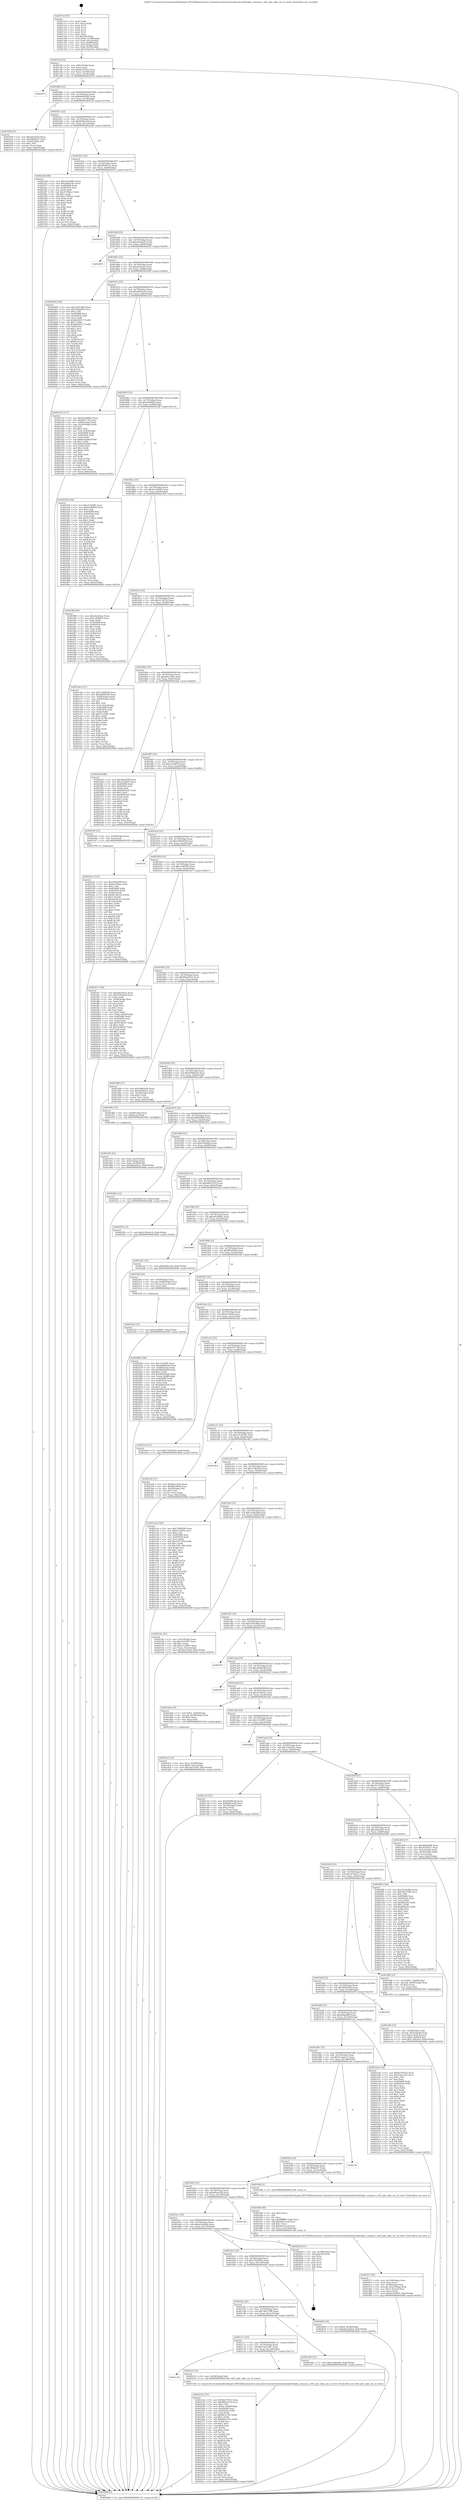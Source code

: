 digraph "0x4017c0" {
  label = "0x4017c0 (/mnt/c/Users/mathe/Desktop/tcc/POCII/binaries/extr_linuxdriversnetwirelessbroadcomb43phy_common.c_b43_phy_take_out_of_reset_Final-ollvm.out::main(0))"
  labelloc = "t"
  node[shape=record]

  Entry [label="",width=0.3,height=0.3,shape=circle,fillcolor=black,style=filled]
  "0x4017ef" [label="{
     0x4017ef [23]\l
     | [instrs]\l
     &nbsp;&nbsp;0x4017ef \<+3\>: mov -0x6c(%rbp),%eax\l
     &nbsp;&nbsp;0x4017f2 \<+2\>: mov %eax,%ecx\l
     &nbsp;&nbsp;0x4017f4 \<+6\>: sub $0x82c07833,%ecx\l
     &nbsp;&nbsp;0x4017fa \<+3\>: mov %eax,-0x70(%rbp)\l
     &nbsp;&nbsp;0x4017fd \<+3\>: mov %ecx,-0x74(%rbp)\l
     &nbsp;&nbsp;0x401800 \<+6\>: je 000000000040267e \<main+0xebe\>\l
  }"]
  "0x40267e" [label="{
     0x40267e\l
  }", style=dashed]
  "0x401806" [label="{
     0x401806 [22]\l
     | [instrs]\l
     &nbsp;&nbsp;0x401806 \<+5\>: jmp 000000000040180b \<main+0x4b\>\l
     &nbsp;&nbsp;0x40180b \<+3\>: mov -0x70(%rbp),%eax\l
     &nbsp;&nbsp;0x40180e \<+5\>: sub $0x8d044340,%eax\l
     &nbsp;&nbsp;0x401813 \<+3\>: mov %eax,-0x78(%rbp)\l
     &nbsp;&nbsp;0x401816 \<+6\>: je 0000000000401f29 \<main+0x769\>\l
  }"]
  Exit [label="",width=0.3,height=0.3,shape=circle,fillcolor=black,style=filled,peripheries=2]
  "0x401f29" [label="{
     0x401f29 [27]\l
     | [instrs]\l
     &nbsp;&nbsp;0x401f29 \<+5\>: mov $0xa0cfca05,%eax\l
     &nbsp;&nbsp;0x401f2e \<+5\>: mov $0x5f64da37,%ecx\l
     &nbsp;&nbsp;0x401f33 \<+3\>: mov -0x2a(%rbp),%dl\l
     &nbsp;&nbsp;0x401f36 \<+3\>: test $0x1,%dl\l
     &nbsp;&nbsp;0x401f39 \<+3\>: cmovne %ecx,%eax\l
     &nbsp;&nbsp;0x401f3c \<+3\>: mov %eax,-0x6c(%rbp)\l
     &nbsp;&nbsp;0x401f3f \<+5\>: jmp 00000000004026d8 \<main+0xf18\>\l
  }"]
  "0x40181c" [label="{
     0x40181c [22]\l
     | [instrs]\l
     &nbsp;&nbsp;0x40181c \<+5\>: jmp 0000000000401821 \<main+0x61\>\l
     &nbsp;&nbsp;0x401821 \<+3\>: mov -0x70(%rbp),%eax\l
     &nbsp;&nbsp;0x401824 \<+5\>: sub $0x9046c32d,%eax\l
     &nbsp;&nbsp;0x401829 \<+3\>: mov %eax,-0x7c(%rbp)\l
     &nbsp;&nbsp;0x40182c \<+6\>: je 00000000004022dd \<main+0xb1d\>\l
  }"]
  "0x40254c" [label="{
     0x40254c [152]\l
     | [instrs]\l
     &nbsp;&nbsp;0x40254c \<+5\>: mov $0x2b0a65ff,%ecx\l
     &nbsp;&nbsp;0x402551 \<+5\>: mov $0xfce59afa,%edx\l
     &nbsp;&nbsp;0x402556 \<+3\>: mov $0x1,%sil\l
     &nbsp;&nbsp;0x402559 \<+8\>: mov 0x405068,%r8d\l
     &nbsp;&nbsp;0x402561 \<+8\>: mov 0x405054,%r9d\l
     &nbsp;&nbsp;0x402569 \<+3\>: mov %r8d,%r10d\l
     &nbsp;&nbsp;0x40256c \<+7\>: add $0xd5c5b533,%r10d\l
     &nbsp;&nbsp;0x402573 \<+4\>: sub $0x1,%r10d\l
     &nbsp;&nbsp;0x402577 \<+7\>: sub $0xd5c5b533,%r10d\l
     &nbsp;&nbsp;0x40257e \<+4\>: imul %r10d,%r8d\l
     &nbsp;&nbsp;0x402582 \<+4\>: and $0x1,%r8d\l
     &nbsp;&nbsp;0x402586 \<+4\>: cmp $0x0,%r8d\l
     &nbsp;&nbsp;0x40258a \<+4\>: sete %r11b\l
     &nbsp;&nbsp;0x40258e \<+4\>: cmp $0xa,%r9d\l
     &nbsp;&nbsp;0x402592 \<+3\>: setl %bl\l
     &nbsp;&nbsp;0x402595 \<+3\>: mov %r11b,%r14b\l
     &nbsp;&nbsp;0x402598 \<+4\>: xor $0xff,%r14b\l
     &nbsp;&nbsp;0x40259c \<+3\>: mov %bl,%r15b\l
     &nbsp;&nbsp;0x40259f \<+4\>: xor $0xff,%r15b\l
     &nbsp;&nbsp;0x4025a3 \<+4\>: xor $0x0,%sil\l
     &nbsp;&nbsp;0x4025a7 \<+3\>: mov %r14b,%r12b\l
     &nbsp;&nbsp;0x4025aa \<+4\>: and $0x0,%r12b\l
     &nbsp;&nbsp;0x4025ae \<+3\>: and %sil,%r11b\l
     &nbsp;&nbsp;0x4025b1 \<+3\>: mov %r15b,%r13b\l
     &nbsp;&nbsp;0x4025b4 \<+4\>: and $0x0,%r13b\l
     &nbsp;&nbsp;0x4025b8 \<+3\>: and %sil,%bl\l
     &nbsp;&nbsp;0x4025bb \<+3\>: or %r11b,%r12b\l
     &nbsp;&nbsp;0x4025be \<+3\>: or %bl,%r13b\l
     &nbsp;&nbsp;0x4025c1 \<+3\>: xor %r13b,%r12b\l
     &nbsp;&nbsp;0x4025c4 \<+3\>: or %r15b,%r14b\l
     &nbsp;&nbsp;0x4025c7 \<+4\>: xor $0xff,%r14b\l
     &nbsp;&nbsp;0x4025cb \<+4\>: or $0x0,%sil\l
     &nbsp;&nbsp;0x4025cf \<+3\>: and %sil,%r14b\l
     &nbsp;&nbsp;0x4025d2 \<+3\>: or %r14b,%r12b\l
     &nbsp;&nbsp;0x4025d5 \<+4\>: test $0x1,%r12b\l
     &nbsp;&nbsp;0x4025d9 \<+3\>: cmovne %edx,%ecx\l
     &nbsp;&nbsp;0x4025dc \<+3\>: mov %ecx,-0x6c(%rbp)\l
     &nbsp;&nbsp;0x4025df \<+5\>: jmp 00000000004026d8 \<main+0xf18\>\l
  }"]
  "0x4022dd" [label="{
     0x4022dd [88]\l
     | [instrs]\l
     &nbsp;&nbsp;0x4022dd \<+5\>: mov $0xe61dd9b5,%eax\l
     &nbsp;&nbsp;0x4022e2 \<+5\>: mov $0xa4601a6c,%ecx\l
     &nbsp;&nbsp;0x4022e7 \<+7\>: mov 0x405068,%edx\l
     &nbsp;&nbsp;0x4022ee \<+7\>: mov 0x405054,%esi\l
     &nbsp;&nbsp;0x4022f5 \<+2\>: mov %edx,%edi\l
     &nbsp;&nbsp;0x4022f7 \<+6\>: sub $0x3739f2a1,%edi\l
     &nbsp;&nbsp;0x4022fd \<+3\>: sub $0x1,%edi\l
     &nbsp;&nbsp;0x402300 \<+6\>: add $0x3739f2a1,%edi\l
     &nbsp;&nbsp;0x402306 \<+3\>: imul %edi,%edx\l
     &nbsp;&nbsp;0x402309 \<+3\>: and $0x1,%edx\l
     &nbsp;&nbsp;0x40230c \<+3\>: cmp $0x0,%edx\l
     &nbsp;&nbsp;0x40230f \<+4\>: sete %r8b\l
     &nbsp;&nbsp;0x402313 \<+3\>: cmp $0xa,%esi\l
     &nbsp;&nbsp;0x402316 \<+4\>: setl %r9b\l
     &nbsp;&nbsp;0x40231a \<+3\>: mov %r8b,%r10b\l
     &nbsp;&nbsp;0x40231d \<+3\>: and %r9b,%r10b\l
     &nbsp;&nbsp;0x402320 \<+3\>: xor %r9b,%r8b\l
     &nbsp;&nbsp;0x402323 \<+3\>: or %r8b,%r10b\l
     &nbsp;&nbsp;0x402326 \<+4\>: test $0x1,%r10b\l
     &nbsp;&nbsp;0x40232a \<+3\>: cmovne %ecx,%eax\l
     &nbsp;&nbsp;0x40232d \<+3\>: mov %eax,-0x6c(%rbp)\l
     &nbsp;&nbsp;0x402330 \<+5\>: jmp 00000000004026d8 \<main+0xf18\>\l
  }"]
  "0x401832" [label="{
     0x401832 [22]\l
     | [instrs]\l
     &nbsp;&nbsp;0x401832 \<+5\>: jmp 0000000000401837 \<main+0x77\>\l
     &nbsp;&nbsp;0x401837 \<+3\>: mov -0x70(%rbp),%eax\l
     &nbsp;&nbsp;0x40183a \<+5\>: sub $0x99e08122,%eax\l
     &nbsp;&nbsp;0x40183f \<+3\>: mov %eax,-0x80(%rbp)\l
     &nbsp;&nbsp;0x401842 \<+6\>: je 0000000000402635 \<main+0xe75\>\l
  }"]
  "0x4023d3" [label="{
     0x4023d3 [12]\l
     | [instrs]\l
     &nbsp;&nbsp;0x4023d3 \<+7\>: movl $0xaa04f6f3,-0x6c(%rbp)\l
     &nbsp;&nbsp;0x4023da \<+5\>: jmp 00000000004026d8 \<main+0xf18\>\l
  }"]
  "0x402635" [label="{
     0x402635\l
  }", style=dashed]
  "0x401848" [label="{
     0x401848 [25]\l
     | [instrs]\l
     &nbsp;&nbsp;0x401848 \<+5\>: jmp 000000000040184d \<main+0x8d\>\l
     &nbsp;&nbsp;0x40184d \<+3\>: mov -0x70(%rbp),%eax\l
     &nbsp;&nbsp;0x401850 \<+5\>: sub $0xa02a0a3c,%eax\l
     &nbsp;&nbsp;0x401855 \<+6\>: mov %eax,-0x84(%rbp)\l
     &nbsp;&nbsp;0x40185b \<+6\>: je 0000000000402659 \<main+0xe99\>\l
  }"]
  "0x40223a" [label="{
     0x40223a [151]\l
     | [instrs]\l
     &nbsp;&nbsp;0x40223a \<+5\>: mov $0x82c07833,%eax\l
     &nbsp;&nbsp;0x40223f \<+5\>: mov $0xd84e5518,%ecx\l
     &nbsp;&nbsp;0x402244 \<+2\>: mov $0x1,%dl\l
     &nbsp;&nbsp;0x402246 \<+7\>: movl $0x0,-0x68(%rbp)\l
     &nbsp;&nbsp;0x40224d \<+7\>: mov 0x405068,%esi\l
     &nbsp;&nbsp;0x402254 \<+8\>: mov 0x405054,%r8d\l
     &nbsp;&nbsp;0x40225c \<+3\>: mov %esi,%r9d\l
     &nbsp;&nbsp;0x40225f \<+7\>: sub $0xf061a793,%r9d\l
     &nbsp;&nbsp;0x402266 \<+4\>: sub $0x1,%r9d\l
     &nbsp;&nbsp;0x40226a \<+7\>: add $0xf061a793,%r9d\l
     &nbsp;&nbsp;0x402271 \<+4\>: imul %r9d,%esi\l
     &nbsp;&nbsp;0x402275 \<+3\>: and $0x1,%esi\l
     &nbsp;&nbsp;0x402278 \<+3\>: cmp $0x0,%esi\l
     &nbsp;&nbsp;0x40227b \<+4\>: sete %r10b\l
     &nbsp;&nbsp;0x40227f \<+4\>: cmp $0xa,%r8d\l
     &nbsp;&nbsp;0x402283 \<+4\>: setl %r11b\l
     &nbsp;&nbsp;0x402287 \<+3\>: mov %r10b,%bl\l
     &nbsp;&nbsp;0x40228a \<+3\>: xor $0xff,%bl\l
     &nbsp;&nbsp;0x40228d \<+3\>: mov %r11b,%r14b\l
     &nbsp;&nbsp;0x402290 \<+4\>: xor $0xff,%r14b\l
     &nbsp;&nbsp;0x402294 \<+3\>: xor $0x0,%dl\l
     &nbsp;&nbsp;0x402297 \<+3\>: mov %bl,%r15b\l
     &nbsp;&nbsp;0x40229a \<+4\>: and $0x0,%r15b\l
     &nbsp;&nbsp;0x40229e \<+3\>: and %dl,%r10b\l
     &nbsp;&nbsp;0x4022a1 \<+3\>: mov %r14b,%r12b\l
     &nbsp;&nbsp;0x4022a4 \<+4\>: and $0x0,%r12b\l
     &nbsp;&nbsp;0x4022a8 \<+3\>: and %dl,%r11b\l
     &nbsp;&nbsp;0x4022ab \<+3\>: or %r10b,%r15b\l
     &nbsp;&nbsp;0x4022ae \<+3\>: or %r11b,%r12b\l
     &nbsp;&nbsp;0x4022b1 \<+3\>: xor %r12b,%r15b\l
     &nbsp;&nbsp;0x4022b4 \<+3\>: or %r14b,%bl\l
     &nbsp;&nbsp;0x4022b7 \<+3\>: xor $0xff,%bl\l
     &nbsp;&nbsp;0x4022ba \<+3\>: or $0x0,%dl\l
     &nbsp;&nbsp;0x4022bd \<+2\>: and %dl,%bl\l
     &nbsp;&nbsp;0x4022bf \<+3\>: or %bl,%r15b\l
     &nbsp;&nbsp;0x4022c2 \<+4\>: test $0x1,%r15b\l
     &nbsp;&nbsp;0x4022c6 \<+3\>: cmovne %ecx,%eax\l
     &nbsp;&nbsp;0x4022c9 \<+3\>: mov %eax,-0x6c(%rbp)\l
     &nbsp;&nbsp;0x4022cc \<+5\>: jmp 00000000004026d8 \<main+0xf18\>\l
  }"]
  "0x402659" [label="{
     0x402659\l
  }", style=dashed]
  "0x401861" [label="{
     0x401861 [25]\l
     | [instrs]\l
     &nbsp;&nbsp;0x401861 \<+5\>: jmp 0000000000401866 \<main+0xa6\>\l
     &nbsp;&nbsp;0x401866 \<+3\>: mov -0x70(%rbp),%eax\l
     &nbsp;&nbsp;0x401869 \<+5\>: sub $0xa0cfca05,%eax\l
     &nbsp;&nbsp;0x40186e \<+6\>: mov %eax,-0x88(%rbp)\l
     &nbsp;&nbsp;0x401874 \<+6\>: je 0000000000402060 \<main+0x8a0\>\l
  }"]
  "0x401c30" [label="{
     0x401c30\l
  }", style=dashed]
  "0x402060" [label="{
     0x402060 [144]\l
     | [instrs]\l
     &nbsp;&nbsp;0x402060 \<+5\>: mov $0x2520cdb9,%eax\l
     &nbsp;&nbsp;0x402065 \<+5\>: mov $0x364aa0f3,%ecx\l
     &nbsp;&nbsp;0x40206a \<+2\>: mov $0x1,%dl\l
     &nbsp;&nbsp;0x40206c \<+7\>: mov 0x405068,%esi\l
     &nbsp;&nbsp;0x402073 \<+7\>: mov 0x405054,%edi\l
     &nbsp;&nbsp;0x40207a \<+3\>: mov %esi,%r8d\l
     &nbsp;&nbsp;0x40207d \<+7\>: sub $0xbbc82517,%r8d\l
     &nbsp;&nbsp;0x402084 \<+4\>: sub $0x1,%r8d\l
     &nbsp;&nbsp;0x402088 \<+7\>: add $0xbbc82517,%r8d\l
     &nbsp;&nbsp;0x40208f \<+4\>: imul %r8d,%esi\l
     &nbsp;&nbsp;0x402093 \<+3\>: and $0x1,%esi\l
     &nbsp;&nbsp;0x402096 \<+3\>: cmp $0x0,%esi\l
     &nbsp;&nbsp;0x402099 \<+4\>: sete %r9b\l
     &nbsp;&nbsp;0x40209d \<+3\>: cmp $0xa,%edi\l
     &nbsp;&nbsp;0x4020a0 \<+4\>: setl %r10b\l
     &nbsp;&nbsp;0x4020a4 \<+3\>: mov %r9b,%r11b\l
     &nbsp;&nbsp;0x4020a7 \<+4\>: xor $0xff,%r11b\l
     &nbsp;&nbsp;0x4020ab \<+3\>: mov %r10b,%bl\l
     &nbsp;&nbsp;0x4020ae \<+3\>: xor $0xff,%bl\l
     &nbsp;&nbsp;0x4020b1 \<+3\>: xor $0x0,%dl\l
     &nbsp;&nbsp;0x4020b4 \<+3\>: mov %r11b,%r14b\l
     &nbsp;&nbsp;0x4020b7 \<+4\>: and $0x0,%r14b\l
     &nbsp;&nbsp;0x4020bb \<+3\>: and %dl,%r9b\l
     &nbsp;&nbsp;0x4020be \<+3\>: mov %bl,%r15b\l
     &nbsp;&nbsp;0x4020c1 \<+4\>: and $0x0,%r15b\l
     &nbsp;&nbsp;0x4020c5 \<+3\>: and %dl,%r10b\l
     &nbsp;&nbsp;0x4020c8 \<+3\>: or %r9b,%r14b\l
     &nbsp;&nbsp;0x4020cb \<+3\>: or %r10b,%r15b\l
     &nbsp;&nbsp;0x4020ce \<+3\>: xor %r15b,%r14b\l
     &nbsp;&nbsp;0x4020d1 \<+3\>: or %bl,%r11b\l
     &nbsp;&nbsp;0x4020d4 \<+4\>: xor $0xff,%r11b\l
     &nbsp;&nbsp;0x4020d8 \<+3\>: or $0x0,%dl\l
     &nbsp;&nbsp;0x4020db \<+3\>: and %dl,%r11b\l
     &nbsp;&nbsp;0x4020de \<+3\>: or %r11b,%r14b\l
     &nbsp;&nbsp;0x4020e1 \<+4\>: test $0x1,%r14b\l
     &nbsp;&nbsp;0x4020e5 \<+3\>: cmovne %ecx,%eax\l
     &nbsp;&nbsp;0x4020e8 \<+3\>: mov %eax,-0x6c(%rbp)\l
     &nbsp;&nbsp;0x4020eb \<+5\>: jmp 00000000004026d8 \<main+0xf18\>\l
  }"]
  "0x40187a" [label="{
     0x40187a [25]\l
     | [instrs]\l
     &nbsp;&nbsp;0x40187a \<+5\>: jmp 000000000040187f \<main+0xbf\>\l
     &nbsp;&nbsp;0x40187f \<+3\>: mov -0x70(%rbp),%eax\l
     &nbsp;&nbsp;0x401882 \<+5\>: sub $0xa4601a6c,%eax\l
     &nbsp;&nbsp;0x401887 \<+6\>: mov %eax,-0x8c(%rbp)\l
     &nbsp;&nbsp;0x40188d \<+6\>: je 0000000000402335 \<main+0xb75\>\l
  }"]
  "0x402231" [label="{
     0x402231 [9]\l
     | [instrs]\l
     &nbsp;&nbsp;0x402231 \<+4\>: mov -0x58(%rbp),%rdi\l
     &nbsp;&nbsp;0x402235 \<+5\>: call 00000000004015a0 \<b43_phy_take_out_of_reset\>\l
     | [calls]\l
     &nbsp;&nbsp;0x4015a0 \{1\} (/mnt/c/Users/mathe/Desktop/tcc/POCII/binaries/extr_linuxdriversnetwirelessbroadcomb43phy_common.c_b43_phy_take_out_of_reset_Final-ollvm.out::b43_phy_take_out_of_reset)\l
  }"]
  "0x402335" [label="{
     0x402335 [111]\l
     | [instrs]\l
     &nbsp;&nbsp;0x402335 \<+5\>: mov $0xe61dd9b5,%eax\l
     &nbsp;&nbsp;0x40233a \<+5\>: mov $0x6507740,%ecx\l
     &nbsp;&nbsp;0x40233f \<+3\>: mov -0x68(%rbp),%edx\l
     &nbsp;&nbsp;0x402342 \<+3\>: cmp -0x50(%rbp),%edx\l
     &nbsp;&nbsp;0x402345 \<+4\>: setl %sil\l
     &nbsp;&nbsp;0x402349 \<+4\>: and $0x1,%sil\l
     &nbsp;&nbsp;0x40234d \<+4\>: mov %sil,-0x29(%rbp)\l
     &nbsp;&nbsp;0x402351 \<+7\>: mov 0x405068,%edx\l
     &nbsp;&nbsp;0x402358 \<+7\>: mov 0x405054,%edi\l
     &nbsp;&nbsp;0x40235f \<+3\>: mov %edx,%r8d\l
     &nbsp;&nbsp;0x402362 \<+7\>: sub $0xb01ba9df,%r8d\l
     &nbsp;&nbsp;0x402369 \<+4\>: sub $0x1,%r8d\l
     &nbsp;&nbsp;0x40236d \<+7\>: add $0xb01ba9df,%r8d\l
     &nbsp;&nbsp;0x402374 \<+4\>: imul %r8d,%edx\l
     &nbsp;&nbsp;0x402378 \<+3\>: and $0x1,%edx\l
     &nbsp;&nbsp;0x40237b \<+3\>: cmp $0x0,%edx\l
     &nbsp;&nbsp;0x40237e \<+4\>: sete %sil\l
     &nbsp;&nbsp;0x402382 \<+3\>: cmp $0xa,%edi\l
     &nbsp;&nbsp;0x402385 \<+4\>: setl %r9b\l
     &nbsp;&nbsp;0x402389 \<+3\>: mov %sil,%r10b\l
     &nbsp;&nbsp;0x40238c \<+3\>: and %r9b,%r10b\l
     &nbsp;&nbsp;0x40238f \<+3\>: xor %r9b,%sil\l
     &nbsp;&nbsp;0x402392 \<+3\>: or %sil,%r10b\l
     &nbsp;&nbsp;0x402395 \<+4\>: test $0x1,%r10b\l
     &nbsp;&nbsp;0x402399 \<+3\>: cmovne %ecx,%eax\l
     &nbsp;&nbsp;0x40239c \<+3\>: mov %eax,-0x6c(%rbp)\l
     &nbsp;&nbsp;0x40239f \<+5\>: jmp 00000000004026d8 \<main+0xf18\>\l
  }"]
  "0x401893" [label="{
     0x401893 [25]\l
     | [instrs]\l
     &nbsp;&nbsp;0x401893 \<+5\>: jmp 0000000000401898 \<main+0xd8\>\l
     &nbsp;&nbsp;0x401898 \<+3\>: mov -0x70(%rbp),%eax\l
     &nbsp;&nbsp;0x40189b \<+5\>: sub $0xaa04f6f3,%eax\l
     &nbsp;&nbsp;0x4018a0 \<+6\>: mov %eax,-0x90(%rbp)\l
     &nbsp;&nbsp;0x4018a6 \<+6\>: je 00000000004023df \<main+0xc1f\>\l
  }"]
  "0x401c17" [label="{
     0x401c17 [25]\l
     | [instrs]\l
     &nbsp;&nbsp;0x401c17 \<+5\>: jmp 0000000000401c1c \<main+0x45c\>\l
     &nbsp;&nbsp;0x401c1c \<+3\>: mov -0x70(%rbp),%eax\l
     &nbsp;&nbsp;0x401c1f \<+5\>: sub $0x7aaa7e67,%eax\l
     &nbsp;&nbsp;0x401c24 \<+6\>: mov %eax,-0x120(%rbp)\l
     &nbsp;&nbsp;0x401c2a \<+6\>: je 0000000000402231 \<main+0xa71\>\l
  }"]
  "0x4023df" [label="{
     0x4023df [144]\l
     | [instrs]\l
     &nbsp;&nbsp;0x4023df \<+5\>: mov $0x31245ff1,%eax\l
     &nbsp;&nbsp;0x4023e4 \<+5\>: mov $0xfc580b9d,%ecx\l
     &nbsp;&nbsp;0x4023e9 \<+2\>: mov $0x1,%dl\l
     &nbsp;&nbsp;0x4023eb \<+7\>: mov 0x405068,%esi\l
     &nbsp;&nbsp;0x4023f2 \<+7\>: mov 0x405054,%edi\l
     &nbsp;&nbsp;0x4023f9 \<+3\>: mov %esi,%r8d\l
     &nbsp;&nbsp;0x4023fc \<+7\>: add $0x3071681a,%r8d\l
     &nbsp;&nbsp;0x402403 \<+4\>: sub $0x1,%r8d\l
     &nbsp;&nbsp;0x402407 \<+7\>: sub $0x3071681a,%r8d\l
     &nbsp;&nbsp;0x40240e \<+4\>: imul %r8d,%esi\l
     &nbsp;&nbsp;0x402412 \<+3\>: and $0x1,%esi\l
     &nbsp;&nbsp;0x402415 \<+3\>: cmp $0x0,%esi\l
     &nbsp;&nbsp;0x402418 \<+4\>: sete %r9b\l
     &nbsp;&nbsp;0x40241c \<+3\>: cmp $0xa,%edi\l
     &nbsp;&nbsp;0x40241f \<+4\>: setl %r10b\l
     &nbsp;&nbsp;0x402423 \<+3\>: mov %r9b,%r11b\l
     &nbsp;&nbsp;0x402426 \<+4\>: xor $0xff,%r11b\l
     &nbsp;&nbsp;0x40242a \<+3\>: mov %r10b,%bl\l
     &nbsp;&nbsp;0x40242d \<+3\>: xor $0xff,%bl\l
     &nbsp;&nbsp;0x402430 \<+3\>: xor $0x1,%dl\l
     &nbsp;&nbsp;0x402433 \<+3\>: mov %r11b,%r14b\l
     &nbsp;&nbsp;0x402436 \<+4\>: and $0xff,%r14b\l
     &nbsp;&nbsp;0x40243a \<+3\>: and %dl,%r9b\l
     &nbsp;&nbsp;0x40243d \<+3\>: mov %bl,%r15b\l
     &nbsp;&nbsp;0x402440 \<+4\>: and $0xff,%r15b\l
     &nbsp;&nbsp;0x402444 \<+3\>: and %dl,%r10b\l
     &nbsp;&nbsp;0x402447 \<+3\>: or %r9b,%r14b\l
     &nbsp;&nbsp;0x40244a \<+3\>: or %r10b,%r15b\l
     &nbsp;&nbsp;0x40244d \<+3\>: xor %r15b,%r14b\l
     &nbsp;&nbsp;0x402450 \<+3\>: or %bl,%r11b\l
     &nbsp;&nbsp;0x402453 \<+4\>: xor $0xff,%r11b\l
     &nbsp;&nbsp;0x402457 \<+3\>: or $0x1,%dl\l
     &nbsp;&nbsp;0x40245a \<+3\>: and %dl,%r11b\l
     &nbsp;&nbsp;0x40245d \<+3\>: or %r11b,%r14b\l
     &nbsp;&nbsp;0x402460 \<+4\>: test $0x1,%r14b\l
     &nbsp;&nbsp;0x402464 \<+3\>: cmovne %ecx,%eax\l
     &nbsp;&nbsp;0x402467 \<+3\>: mov %eax,-0x6c(%rbp)\l
     &nbsp;&nbsp;0x40246a \<+5\>: jmp 00000000004026d8 \<main+0xf18\>\l
  }"]
  "0x4018ac" [label="{
     0x4018ac [25]\l
     | [instrs]\l
     &nbsp;&nbsp;0x4018ac \<+5\>: jmp 00000000004018b1 \<main+0xf1\>\l
     &nbsp;&nbsp;0x4018b1 \<+3\>: mov -0x70(%rbp),%eax\l
     &nbsp;&nbsp;0x4018b4 \<+5\>: sub $0xb1a54565,%eax\l
     &nbsp;&nbsp;0x4018b9 \<+6\>: mov %eax,-0x94(%rbp)\l
     &nbsp;&nbsp;0x4018bf \<+6\>: je 0000000000401f94 \<main+0x7d4\>\l
  }"]
  "0x402180" [label="{
     0x402180 [12]\l
     | [instrs]\l
     &nbsp;&nbsp;0x402180 \<+7\>: movl $0x1eddaa66,-0x6c(%rbp)\l
     &nbsp;&nbsp;0x402187 \<+5\>: jmp 00000000004026d8 \<main+0xf18\>\l
  }"]
  "0x401f94" [label="{
     0x401f94 [83]\l
     | [instrs]\l
     &nbsp;&nbsp;0x401f94 \<+5\>: mov $0xa02a0a3c,%eax\l
     &nbsp;&nbsp;0x401f99 \<+5\>: mov $0xcc940f30,%ecx\l
     &nbsp;&nbsp;0x401f9e \<+2\>: xor %edx,%edx\l
     &nbsp;&nbsp;0x401fa0 \<+7\>: mov 0x405068,%esi\l
     &nbsp;&nbsp;0x401fa7 \<+7\>: mov 0x405054,%edi\l
     &nbsp;&nbsp;0x401fae \<+3\>: sub $0x1,%edx\l
     &nbsp;&nbsp;0x401fb1 \<+3\>: mov %esi,%r8d\l
     &nbsp;&nbsp;0x401fb4 \<+3\>: add %edx,%r8d\l
     &nbsp;&nbsp;0x401fb7 \<+4\>: imul %r8d,%esi\l
     &nbsp;&nbsp;0x401fbb \<+3\>: and $0x1,%esi\l
     &nbsp;&nbsp;0x401fbe \<+3\>: cmp $0x0,%esi\l
     &nbsp;&nbsp;0x401fc1 \<+4\>: sete %r9b\l
     &nbsp;&nbsp;0x401fc5 \<+3\>: cmp $0xa,%edi\l
     &nbsp;&nbsp;0x401fc8 \<+4\>: setl %r10b\l
     &nbsp;&nbsp;0x401fcc \<+3\>: mov %r9b,%r11b\l
     &nbsp;&nbsp;0x401fcf \<+3\>: and %r10b,%r11b\l
     &nbsp;&nbsp;0x401fd2 \<+3\>: xor %r10b,%r9b\l
     &nbsp;&nbsp;0x401fd5 \<+3\>: or %r9b,%r11b\l
     &nbsp;&nbsp;0x401fd8 \<+4\>: test $0x1,%r11b\l
     &nbsp;&nbsp;0x401fdc \<+3\>: cmovne %ecx,%eax\l
     &nbsp;&nbsp;0x401fdf \<+3\>: mov %eax,-0x6c(%rbp)\l
     &nbsp;&nbsp;0x401fe2 \<+5\>: jmp 00000000004026d8 \<main+0xf18\>\l
  }"]
  "0x4018c5" [label="{
     0x4018c5 [25]\l
     | [instrs]\l
     &nbsp;&nbsp;0x4018c5 \<+5\>: jmp 00000000004018ca \<main+0x10a\>\l
     &nbsp;&nbsp;0x4018ca \<+3\>: mov -0x70(%rbp),%eax\l
     &nbsp;&nbsp;0x4018cd \<+5\>: sub $0xb1c567fe,%eax\l
     &nbsp;&nbsp;0x4018d2 \<+6\>: mov %eax,-0x98(%rbp)\l
     &nbsp;&nbsp;0x4018d8 \<+6\>: je 0000000000401eba \<main+0x6fa\>\l
  }"]
  "0x401bfe" [label="{
     0x401bfe [25]\l
     | [instrs]\l
     &nbsp;&nbsp;0x401bfe \<+5\>: jmp 0000000000401c03 \<main+0x443\>\l
     &nbsp;&nbsp;0x401c03 \<+3\>: mov -0x70(%rbp),%eax\l
     &nbsp;&nbsp;0x401c06 \<+5\>: sub $0x78a275f8,%eax\l
     &nbsp;&nbsp;0x401c0b \<+6\>: mov %eax,-0x11c(%rbp)\l
     &nbsp;&nbsp;0x401c11 \<+6\>: je 0000000000402180 \<main+0x9c0\>\l
  }"]
  "0x401eba" [label="{
     0x401eba [111]\l
     | [instrs]\l
     &nbsp;&nbsp;0x401eba \<+5\>: mov $0x7c69f20b,%eax\l
     &nbsp;&nbsp;0x401ebf \<+5\>: mov $0x8d044340,%ecx\l
     &nbsp;&nbsp;0x401ec4 \<+3\>: mov -0x64(%rbp),%edx\l
     &nbsp;&nbsp;0x401ec7 \<+3\>: cmp -0x60(%rbp),%edx\l
     &nbsp;&nbsp;0x401eca \<+4\>: setl %sil\l
     &nbsp;&nbsp;0x401ece \<+4\>: and $0x1,%sil\l
     &nbsp;&nbsp;0x401ed2 \<+4\>: mov %sil,-0x2a(%rbp)\l
     &nbsp;&nbsp;0x401ed6 \<+7\>: mov 0x405068,%edx\l
     &nbsp;&nbsp;0x401edd \<+7\>: mov 0x405054,%edi\l
     &nbsp;&nbsp;0x401ee4 \<+3\>: mov %edx,%r8d\l
     &nbsp;&nbsp;0x401ee7 \<+7\>: add $0xf7ce7d6c,%r8d\l
     &nbsp;&nbsp;0x401eee \<+4\>: sub $0x1,%r8d\l
     &nbsp;&nbsp;0x401ef2 \<+7\>: sub $0xf7ce7d6c,%r8d\l
     &nbsp;&nbsp;0x401ef9 \<+4\>: imul %r8d,%edx\l
     &nbsp;&nbsp;0x401efd \<+3\>: and $0x1,%edx\l
     &nbsp;&nbsp;0x401f00 \<+3\>: cmp $0x0,%edx\l
     &nbsp;&nbsp;0x401f03 \<+4\>: sete %sil\l
     &nbsp;&nbsp;0x401f07 \<+3\>: cmp $0xa,%edi\l
     &nbsp;&nbsp;0x401f0a \<+4\>: setl %r9b\l
     &nbsp;&nbsp;0x401f0e \<+3\>: mov %sil,%r10b\l
     &nbsp;&nbsp;0x401f11 \<+3\>: and %r9b,%r10b\l
     &nbsp;&nbsp;0x401f14 \<+3\>: xor %r9b,%sil\l
     &nbsp;&nbsp;0x401f17 \<+3\>: or %sil,%r10b\l
     &nbsp;&nbsp;0x401f1a \<+4\>: test $0x1,%r10b\l
     &nbsp;&nbsp;0x401f1e \<+3\>: cmovne %ecx,%eax\l
     &nbsp;&nbsp;0x401f21 \<+3\>: mov %eax,-0x6c(%rbp)\l
     &nbsp;&nbsp;0x401f24 \<+5\>: jmp 00000000004026d8 \<main+0xf18\>\l
  }"]
  "0x4018de" [label="{
     0x4018de [25]\l
     | [instrs]\l
     &nbsp;&nbsp;0x4018de \<+5\>: jmp 00000000004018e3 \<main+0x123\>\l
     &nbsp;&nbsp;0x4018e3 \<+3\>: mov -0x70(%rbp),%eax\l
     &nbsp;&nbsp;0x4018e6 \<+5\>: sub $0xb6ac32ba,%eax\l
     &nbsp;&nbsp;0x4018eb \<+6\>: mov %eax,-0x9c(%rbp)\l
     &nbsp;&nbsp;0x4018f1 \<+6\>: je 00000000004024e8 \<main+0xd28\>\l
  }"]
  "0x40260d" [label="{
     0x40260d [19]\l
     | [instrs]\l
     &nbsp;&nbsp;0x40260d \<+7\>: movl $0x0,-0x38(%rbp)\l
     &nbsp;&nbsp;0x402614 \<+7\>: movl $0x6a2244ed,-0x6c(%rbp)\l
     &nbsp;&nbsp;0x40261b \<+5\>: jmp 00000000004026d8 \<main+0xf18\>\l
  }"]
  "0x4024e8" [label="{
     0x4024e8 [88]\l
     | [instrs]\l
     &nbsp;&nbsp;0x4024e8 \<+5\>: mov $0x2b0a65ff,%eax\l
     &nbsp;&nbsp;0x4024ed \<+5\>: mov $0xc43a6d1f,%ecx\l
     &nbsp;&nbsp;0x4024f2 \<+7\>: mov 0x405068,%edx\l
     &nbsp;&nbsp;0x4024f9 \<+7\>: mov 0x405054,%esi\l
     &nbsp;&nbsp;0x402500 \<+2\>: mov %edx,%edi\l
     &nbsp;&nbsp;0x402502 \<+6\>: add $0x985b2af1,%edi\l
     &nbsp;&nbsp;0x402508 \<+3\>: sub $0x1,%edi\l
     &nbsp;&nbsp;0x40250b \<+6\>: sub $0x985b2af1,%edi\l
     &nbsp;&nbsp;0x402511 \<+3\>: imul %edi,%edx\l
     &nbsp;&nbsp;0x402514 \<+3\>: and $0x1,%edx\l
     &nbsp;&nbsp;0x402517 \<+3\>: cmp $0x0,%edx\l
     &nbsp;&nbsp;0x40251a \<+4\>: sete %r8b\l
     &nbsp;&nbsp;0x40251e \<+3\>: cmp $0xa,%esi\l
     &nbsp;&nbsp;0x402521 \<+4\>: setl %r9b\l
     &nbsp;&nbsp;0x402525 \<+3\>: mov %r8b,%r10b\l
     &nbsp;&nbsp;0x402528 \<+3\>: and %r9b,%r10b\l
     &nbsp;&nbsp;0x40252b \<+3\>: xor %r9b,%r8b\l
     &nbsp;&nbsp;0x40252e \<+3\>: or %r8b,%r10b\l
     &nbsp;&nbsp;0x402531 \<+4\>: test $0x1,%r10b\l
     &nbsp;&nbsp;0x402535 \<+3\>: cmovne %ecx,%eax\l
     &nbsp;&nbsp;0x402538 \<+3\>: mov %eax,-0x6c(%rbp)\l
     &nbsp;&nbsp;0x40253b \<+5\>: jmp 00000000004026d8 \<main+0xf18\>\l
  }"]
  "0x4018f7" [label="{
     0x4018f7 [25]\l
     | [instrs]\l
     &nbsp;&nbsp;0x4018f7 \<+5\>: jmp 00000000004018fc \<main+0x13c\>\l
     &nbsp;&nbsp;0x4018fc \<+3\>: mov -0x70(%rbp),%eax\l
     &nbsp;&nbsp;0x4018ff \<+5\>: sub $0xc43a6d1f,%eax\l
     &nbsp;&nbsp;0x401904 \<+6\>: mov %eax,-0xa0(%rbp)\l
     &nbsp;&nbsp;0x40190a \<+6\>: je 0000000000402540 \<main+0xd80\>\l
  }"]
  "0x401be5" [label="{
     0x401be5 [25]\l
     | [instrs]\l
     &nbsp;&nbsp;0x401be5 \<+5\>: jmp 0000000000401bea \<main+0x42a\>\l
     &nbsp;&nbsp;0x401bea \<+3\>: mov -0x70(%rbp),%eax\l
     &nbsp;&nbsp;0x401bed \<+5\>: sub $0x7354491b,%eax\l
     &nbsp;&nbsp;0x401bf2 \<+6\>: mov %eax,-0x118(%rbp)\l
     &nbsp;&nbsp;0x401bf8 \<+6\>: je 000000000040260d \<main+0xe4d\>\l
  }"]
  "0x402540" [label="{
     0x402540 [12]\l
     | [instrs]\l
     &nbsp;&nbsp;0x402540 \<+4\>: mov -0x58(%rbp),%rax\l
     &nbsp;&nbsp;0x402544 \<+3\>: mov %rax,%rdi\l
     &nbsp;&nbsp;0x402547 \<+5\>: call 0000000000401030 \<free@plt\>\l
     | [calls]\l
     &nbsp;&nbsp;0x401030 \{1\} (unknown)\l
  }"]
  "0x401910" [label="{
     0x401910 [25]\l
     | [instrs]\l
     &nbsp;&nbsp;0x401910 \<+5\>: jmp 0000000000401915 \<main+0x155\>\l
     &nbsp;&nbsp;0x401915 \<+3\>: mov -0x70(%rbp),%eax\l
     &nbsp;&nbsp;0x401918 \<+5\>: sub $0xc9d50659,%eax\l
     &nbsp;&nbsp;0x40191d \<+6\>: mov %eax,-0xa4(%rbp)\l
     &nbsp;&nbsp;0x401923 \<+6\>: je 00000000004025fc \<main+0xe3c\>\l
  }"]
  "0x402620" [label="{
     0x402620 [21]\l
     | [instrs]\l
     &nbsp;&nbsp;0x402620 \<+3\>: mov -0x38(%rbp),%eax\l
     &nbsp;&nbsp;0x402623 \<+7\>: add $0x108,%rsp\l
     &nbsp;&nbsp;0x40262a \<+1\>: pop %rbx\l
     &nbsp;&nbsp;0x40262b \<+2\>: pop %r12\l
     &nbsp;&nbsp;0x40262d \<+2\>: pop %r13\l
     &nbsp;&nbsp;0x40262f \<+2\>: pop %r14\l
     &nbsp;&nbsp;0x402631 \<+2\>: pop %r15\l
     &nbsp;&nbsp;0x402633 \<+1\>: pop %rbp\l
     &nbsp;&nbsp;0x402634 \<+1\>: ret\l
  }"]
  "0x4025fc" [label="{
     0x4025fc\l
  }", style=dashed]
  "0x401929" [label="{
     0x401929 [25]\l
     | [instrs]\l
     &nbsp;&nbsp;0x401929 \<+5\>: jmp 000000000040192e \<main+0x16e\>\l
     &nbsp;&nbsp;0x40192e \<+3\>: mov -0x70(%rbp),%eax\l
     &nbsp;&nbsp;0x401931 \<+5\>: sub $0xcc940f30,%eax\l
     &nbsp;&nbsp;0x401936 \<+6\>: mov %eax,-0xa8(%rbp)\l
     &nbsp;&nbsp;0x40193c \<+6\>: je 0000000000401fe7 \<main+0x827\>\l
  }"]
  "0x401bcc" [label="{
     0x401bcc [25]\l
     | [instrs]\l
     &nbsp;&nbsp;0x401bcc \<+5\>: jmp 0000000000401bd1 \<main+0x411\>\l
     &nbsp;&nbsp;0x401bd1 \<+3\>: mov -0x70(%rbp),%eax\l
     &nbsp;&nbsp;0x401bd4 \<+5\>: sub $0x6a2244ed,%eax\l
     &nbsp;&nbsp;0x401bd9 \<+6\>: mov %eax,-0x114(%rbp)\l
     &nbsp;&nbsp;0x401bdf \<+6\>: je 0000000000402620 \<main+0xe60\>\l
  }"]
  "0x401fe7" [label="{
     0x401fe7 [109]\l
     | [instrs]\l
     &nbsp;&nbsp;0x401fe7 \<+5\>: mov $0xa02a0a3c,%eax\l
     &nbsp;&nbsp;0x401fec \<+5\>: mov $0xd78aa0a6,%ecx\l
     &nbsp;&nbsp;0x401ff1 \<+2\>: xor %edx,%edx\l
     &nbsp;&nbsp;0x401ff3 \<+3\>: mov -0x64(%rbp),%esi\l
     &nbsp;&nbsp;0x401ff6 \<+2\>: mov %edx,%edi\l
     &nbsp;&nbsp;0x401ff8 \<+2\>: sub %esi,%edi\l
     &nbsp;&nbsp;0x401ffa \<+2\>: mov %edx,%esi\l
     &nbsp;&nbsp;0x401ffc \<+3\>: sub $0x1,%esi\l
     &nbsp;&nbsp;0x401fff \<+2\>: add %esi,%edi\l
     &nbsp;&nbsp;0x402001 \<+2\>: sub %edi,%edx\l
     &nbsp;&nbsp;0x402003 \<+3\>: mov %edx,-0x64(%rbp)\l
     &nbsp;&nbsp;0x402006 \<+7\>: mov 0x405068,%edx\l
     &nbsp;&nbsp;0x40200d \<+7\>: mov 0x405054,%esi\l
     &nbsp;&nbsp;0x402014 \<+2\>: mov %edx,%edi\l
     &nbsp;&nbsp;0x402016 \<+6\>: add $0x5f198107,%edi\l
     &nbsp;&nbsp;0x40201c \<+3\>: sub $0x1,%edi\l
     &nbsp;&nbsp;0x40201f \<+6\>: sub $0x5f198107,%edi\l
     &nbsp;&nbsp;0x402025 \<+3\>: imul %edi,%edx\l
     &nbsp;&nbsp;0x402028 \<+3\>: and $0x1,%edx\l
     &nbsp;&nbsp;0x40202b \<+3\>: cmp $0x0,%edx\l
     &nbsp;&nbsp;0x40202e \<+4\>: sete %r8b\l
     &nbsp;&nbsp;0x402032 \<+3\>: cmp $0xa,%esi\l
     &nbsp;&nbsp;0x402035 \<+4\>: setl %r9b\l
     &nbsp;&nbsp;0x402039 \<+3\>: mov %r8b,%r10b\l
     &nbsp;&nbsp;0x40203c \<+3\>: and %r9b,%r10b\l
     &nbsp;&nbsp;0x40203f \<+3\>: xor %r9b,%r8b\l
     &nbsp;&nbsp;0x402042 \<+3\>: or %r8b,%r10b\l
     &nbsp;&nbsp;0x402045 \<+4\>: test $0x1,%r10b\l
     &nbsp;&nbsp;0x402049 \<+3\>: cmovne %ecx,%eax\l
     &nbsp;&nbsp;0x40204c \<+3\>: mov %eax,-0x6c(%rbp)\l
     &nbsp;&nbsp;0x40204f \<+5\>: jmp 00000000004026d8 \<main+0xf18\>\l
  }"]
  "0x401942" [label="{
     0x401942 [25]\l
     | [instrs]\l
     &nbsp;&nbsp;0x401942 \<+5\>: jmp 0000000000401947 \<main+0x187\>\l
     &nbsp;&nbsp;0x401947 \<+3\>: mov -0x70(%rbp),%eax\l
     &nbsp;&nbsp;0x40194a \<+5\>: sub $0xd0aa0422,%eax\l
     &nbsp;&nbsp;0x40194f \<+6\>: mov %eax,-0xac(%rbp)\l
     &nbsp;&nbsp;0x401955 \<+6\>: je 0000000000401d90 \<main+0x5d0\>\l
  }"]
  "0x401c6e" [label="{
     0x401c6e\l
  }", style=dashed]
  "0x401d90" [label="{
     0x401d90 [27]\l
     | [instrs]\l
     &nbsp;&nbsp;0x401d90 \<+5\>: mov $0x3fb62e04,%eax\l
     &nbsp;&nbsp;0x401d95 \<+5\>: mov $0x2fc9b5a1,%ecx\l
     &nbsp;&nbsp;0x401d9a \<+3\>: mov -0x30(%rbp),%edx\l
     &nbsp;&nbsp;0x401d9d \<+3\>: cmp $0x0,%edx\l
     &nbsp;&nbsp;0x401da0 \<+3\>: cmove %ecx,%eax\l
     &nbsp;&nbsp;0x401da3 \<+3\>: mov %eax,-0x6c(%rbp)\l
     &nbsp;&nbsp;0x401da6 \<+5\>: jmp 00000000004026d8 \<main+0xf18\>\l
  }"]
  "0x40195b" [label="{
     0x40195b [25]\l
     | [instrs]\l
     &nbsp;&nbsp;0x40195b \<+5\>: jmp 0000000000401960 \<main+0x1a0\>\l
     &nbsp;&nbsp;0x401960 \<+3\>: mov -0x70(%rbp),%eax\l
     &nbsp;&nbsp;0x401963 \<+5\>: sub $0xd5b86ed5,%eax\l
     &nbsp;&nbsp;0x401968 \<+6\>: mov %eax,-0xb0(%rbp)\l
     &nbsp;&nbsp;0x40196e \<+6\>: je 0000000000401d6e \<main+0x5ae\>\l
  }"]
  "0x401f71" [label="{
     0x401f71 [35]\l
     | [instrs]\l
     &nbsp;&nbsp;0x401f71 \<+6\>: mov -0x128(%rbp),%ecx\l
     &nbsp;&nbsp;0x401f77 \<+3\>: imul %eax,%ecx\l
     &nbsp;&nbsp;0x401f7a \<+4\>: mov -0x58(%rbp),%rsi\l
     &nbsp;&nbsp;0x401f7e \<+4\>: movslq -0x5c(%rbp),%rdi\l
     &nbsp;&nbsp;0x401f82 \<+4\>: mov (%rsi,%rdi,8),%rsi\l
     &nbsp;&nbsp;0x401f86 \<+2\>: mov %ecx,(%rsi)\l
     &nbsp;&nbsp;0x401f88 \<+7\>: movl $0xb1a54565,-0x6c(%rbp)\l
     &nbsp;&nbsp;0x401f8f \<+5\>: jmp 00000000004026d8 \<main+0xf18\>\l
  }"]
  "0x401d6e" [label="{
     0x401d6e [13]\l
     | [instrs]\l
     &nbsp;&nbsp;0x401d6e \<+4\>: mov -0x48(%rbp),%rax\l
     &nbsp;&nbsp;0x401d72 \<+4\>: mov 0x8(%rax),%rdi\l
     &nbsp;&nbsp;0x401d76 \<+5\>: call 0000000000401060 \<atoi@plt\>\l
     | [calls]\l
     &nbsp;&nbsp;0x401060 \{1\} (unknown)\l
  }"]
  "0x401974" [label="{
     0x401974 [25]\l
     | [instrs]\l
     &nbsp;&nbsp;0x401974 \<+5\>: jmp 0000000000401979 \<main+0x1b9\>\l
     &nbsp;&nbsp;0x401979 \<+3\>: mov -0x70(%rbp),%eax\l
     &nbsp;&nbsp;0x40197c \<+5\>: sub $0xd6685b90,%eax\l
     &nbsp;&nbsp;0x401981 \<+6\>: mov %eax,-0xb4(%rbp)\l
     &nbsp;&nbsp;0x401987 \<+6\>: je 00000000004024dc \<main+0xd1c\>\l
  }"]
  "0x401f49" [label="{
     0x401f49 [40]\l
     | [instrs]\l
     &nbsp;&nbsp;0x401f49 \<+5\>: mov $0x2,%ecx\l
     &nbsp;&nbsp;0x401f4e \<+1\>: cltd\l
     &nbsp;&nbsp;0x401f4f \<+2\>: idiv %ecx\l
     &nbsp;&nbsp;0x401f51 \<+6\>: imul $0xfffffffe,%edx,%ecx\l
     &nbsp;&nbsp;0x401f57 \<+6\>: add $0x6a91cae4,%ecx\l
     &nbsp;&nbsp;0x401f5d \<+3\>: add $0x1,%ecx\l
     &nbsp;&nbsp;0x401f60 \<+6\>: sub $0x6a91cae4,%ecx\l
     &nbsp;&nbsp;0x401f66 \<+6\>: mov %ecx,-0x128(%rbp)\l
     &nbsp;&nbsp;0x401f6c \<+5\>: call 0000000000401160 \<next_i\>\l
     | [calls]\l
     &nbsp;&nbsp;0x401160 \{1\} (/mnt/c/Users/mathe/Desktop/tcc/POCII/binaries/extr_linuxdriversnetwirelessbroadcomb43phy_common.c_b43_phy_take_out_of_reset_Final-ollvm.out::next_i)\l
  }"]
  "0x4024dc" [label="{
     0x4024dc [12]\l
     | [instrs]\l
     &nbsp;&nbsp;0x4024dc \<+7\>: movl $0x9046c32d,-0x6c(%rbp)\l
     &nbsp;&nbsp;0x4024e3 \<+5\>: jmp 00000000004026d8 \<main+0xf18\>\l
  }"]
  "0x40198d" [label="{
     0x40198d [25]\l
     | [instrs]\l
     &nbsp;&nbsp;0x40198d \<+5\>: jmp 0000000000401992 \<main+0x1d2\>\l
     &nbsp;&nbsp;0x401992 \<+3\>: mov -0x70(%rbp),%eax\l
     &nbsp;&nbsp;0x401995 \<+5\>: sub $0xd78aa0a6,%eax\l
     &nbsp;&nbsp;0x40199a \<+6\>: mov %eax,-0xb8(%rbp)\l
     &nbsp;&nbsp;0x4019a0 \<+6\>: je 0000000000402054 \<main+0x894\>\l
  }"]
  "0x401bb3" [label="{
     0x401bb3 [25]\l
     | [instrs]\l
     &nbsp;&nbsp;0x401bb3 \<+5\>: jmp 0000000000401bb8 \<main+0x3f8\>\l
     &nbsp;&nbsp;0x401bb8 \<+3\>: mov -0x70(%rbp),%eax\l
     &nbsp;&nbsp;0x401bbb \<+5\>: sub $0x685eecd0,%eax\l
     &nbsp;&nbsp;0x401bc0 \<+6\>: mov %eax,-0x110(%rbp)\l
     &nbsp;&nbsp;0x401bc6 \<+6\>: je 0000000000401c6e \<main+0x4ae\>\l
  }"]
  "0x402054" [label="{
     0x402054 [12]\l
     | [instrs]\l
     &nbsp;&nbsp;0x402054 \<+7\>: movl $0x1364cb14,-0x6c(%rbp)\l
     &nbsp;&nbsp;0x40205b \<+5\>: jmp 00000000004026d8 \<main+0xf18\>\l
  }"]
  "0x4019a6" [label="{
     0x4019a6 [25]\l
     | [instrs]\l
     &nbsp;&nbsp;0x4019a6 \<+5\>: jmp 00000000004019ab \<main+0x1eb\>\l
     &nbsp;&nbsp;0x4019ab \<+3\>: mov -0x70(%rbp),%eax\l
     &nbsp;&nbsp;0x4019ae \<+5\>: sub $0xd84e5518,%eax\l
     &nbsp;&nbsp;0x4019b3 \<+6\>: mov %eax,-0xbc(%rbp)\l
     &nbsp;&nbsp;0x4019b9 \<+6\>: je 00000000004022d1 \<main+0xb11\>\l
  }"]
  "0x401f44" [label="{
     0x401f44 [5]\l
     | [instrs]\l
     &nbsp;&nbsp;0x401f44 \<+5\>: call 0000000000401160 \<next_i\>\l
     | [calls]\l
     &nbsp;&nbsp;0x401160 \{1\} (/mnt/c/Users/mathe/Desktop/tcc/POCII/binaries/extr_linuxdriversnetwirelessbroadcomb43phy_common.c_b43_phy_take_out_of_reset_Final-ollvm.out::next_i)\l
  }"]
  "0x4022d1" [label="{
     0x4022d1 [12]\l
     | [instrs]\l
     &nbsp;&nbsp;0x4022d1 \<+7\>: movl $0x9046c32d,-0x6c(%rbp)\l
     &nbsp;&nbsp;0x4022d8 \<+5\>: jmp 00000000004026d8 \<main+0xf18\>\l
  }"]
  "0x4019bf" [label="{
     0x4019bf [25]\l
     | [instrs]\l
     &nbsp;&nbsp;0x4019bf \<+5\>: jmp 00000000004019c4 \<main+0x204\>\l
     &nbsp;&nbsp;0x4019c4 \<+3\>: mov -0x70(%rbp),%eax\l
     &nbsp;&nbsp;0x4019c7 \<+5\>: sub $0xe61dd9b5,%eax\l
     &nbsp;&nbsp;0x4019cc \<+6\>: mov %eax,-0xc0(%rbp)\l
     &nbsp;&nbsp;0x4019d2 \<+6\>: je 000000000040269a \<main+0xeda\>\l
  }"]
  "0x401b9a" [label="{
     0x401b9a [25]\l
     | [instrs]\l
     &nbsp;&nbsp;0x401b9a \<+5\>: jmp 0000000000401b9f \<main+0x3df\>\l
     &nbsp;&nbsp;0x401b9f \<+3\>: mov -0x70(%rbp),%eax\l
     &nbsp;&nbsp;0x401ba2 \<+5\>: sub $0x5f64da37,%eax\l
     &nbsp;&nbsp;0x401ba7 \<+6\>: mov %eax,-0x10c(%rbp)\l
     &nbsp;&nbsp;0x401bad \<+6\>: je 0000000000401f44 \<main+0x784\>\l
  }"]
  "0x40269a" [label="{
     0x40269a\l
  }", style=dashed]
  "0x4019d8" [label="{
     0x4019d8 [25]\l
     | [instrs]\l
     &nbsp;&nbsp;0x4019d8 \<+5\>: jmp 00000000004019dd \<main+0x21d\>\l
     &nbsp;&nbsp;0x4019dd \<+3\>: mov -0x70(%rbp),%eax\l
     &nbsp;&nbsp;0x4019e0 \<+5\>: sub $0xf8d196c8,%eax\l
     &nbsp;&nbsp;0x4019e5 \<+6\>: mov %eax,-0xc4(%rbp)\l
     &nbsp;&nbsp;0x4019eb \<+6\>: je 00000000004023bf \<main+0xbff\>\l
  }"]
  "0x401cfe" [label="{
     0x401cfe\l
  }", style=dashed]
  "0x4023bf" [label="{
     0x4023bf [20]\l
     | [instrs]\l
     &nbsp;&nbsp;0x4023bf \<+4\>: mov -0x58(%rbp),%rax\l
     &nbsp;&nbsp;0x4023c3 \<+4\>: movslq -0x68(%rbp),%rcx\l
     &nbsp;&nbsp;0x4023c7 \<+4\>: mov (%rax,%rcx,8),%rax\l
     &nbsp;&nbsp;0x4023cb \<+3\>: mov %rax,%rdi\l
     &nbsp;&nbsp;0x4023ce \<+5\>: call 0000000000401030 \<free@plt\>\l
     | [calls]\l
     &nbsp;&nbsp;0x401030 \{1\} (unknown)\l
  }"]
  "0x4019f1" [label="{
     0x4019f1 [25]\l
     | [instrs]\l
     &nbsp;&nbsp;0x4019f1 \<+5\>: jmp 00000000004019f6 \<main+0x236\>\l
     &nbsp;&nbsp;0x4019f6 \<+3\>: mov -0x70(%rbp),%eax\l
     &nbsp;&nbsp;0x4019f9 \<+5\>: sub $0xfc580b9d,%eax\l
     &nbsp;&nbsp;0x4019fe \<+6\>: mov %eax,-0xc8(%rbp)\l
     &nbsp;&nbsp;0x401a04 \<+6\>: je 000000000040246f \<main+0xcaf\>\l
  }"]
  "0x401b81" [label="{
     0x401b81 [25]\l
     | [instrs]\l
     &nbsp;&nbsp;0x401b81 \<+5\>: jmp 0000000000401b86 \<main+0x3c6\>\l
     &nbsp;&nbsp;0x401b86 \<+3\>: mov -0x70(%rbp),%eax\l
     &nbsp;&nbsp;0x401b89 \<+5\>: sub $0x51aa4c31,%eax\l
     &nbsp;&nbsp;0x401b8e \<+6\>: mov %eax,-0x108(%rbp)\l
     &nbsp;&nbsp;0x401b94 \<+6\>: je 0000000000401cfe \<main+0x53e\>\l
  }"]
  "0x40246f" [label="{
     0x40246f [109]\l
     | [instrs]\l
     &nbsp;&nbsp;0x40246f \<+5\>: mov $0x31245ff1,%eax\l
     &nbsp;&nbsp;0x402474 \<+5\>: mov $0xd6685b90,%ecx\l
     &nbsp;&nbsp;0x402479 \<+3\>: mov -0x68(%rbp),%edx\l
     &nbsp;&nbsp;0x40247c \<+6\>: sub $0x990a9add,%edx\l
     &nbsp;&nbsp;0x402482 \<+3\>: add $0x1,%edx\l
     &nbsp;&nbsp;0x402485 \<+6\>: add $0x990a9add,%edx\l
     &nbsp;&nbsp;0x40248b \<+3\>: mov %edx,-0x68(%rbp)\l
     &nbsp;&nbsp;0x40248e \<+7\>: mov 0x405068,%edx\l
     &nbsp;&nbsp;0x402495 \<+7\>: mov 0x405054,%esi\l
     &nbsp;&nbsp;0x40249c \<+2\>: mov %edx,%edi\l
     &nbsp;&nbsp;0x40249e \<+6\>: sub $0x4d0e01b6,%edi\l
     &nbsp;&nbsp;0x4024a4 \<+3\>: sub $0x1,%edi\l
     &nbsp;&nbsp;0x4024a7 \<+6\>: add $0x4d0e01b6,%edi\l
     &nbsp;&nbsp;0x4024ad \<+3\>: imul %edi,%edx\l
     &nbsp;&nbsp;0x4024b0 \<+3\>: and $0x1,%edx\l
     &nbsp;&nbsp;0x4024b3 \<+3\>: cmp $0x0,%edx\l
     &nbsp;&nbsp;0x4024b6 \<+4\>: sete %r8b\l
     &nbsp;&nbsp;0x4024ba \<+3\>: cmp $0xa,%esi\l
     &nbsp;&nbsp;0x4024bd \<+4\>: setl %r9b\l
     &nbsp;&nbsp;0x4024c1 \<+3\>: mov %r8b,%r10b\l
     &nbsp;&nbsp;0x4024c4 \<+3\>: and %r9b,%r10b\l
     &nbsp;&nbsp;0x4024c7 \<+3\>: xor %r9b,%r8b\l
     &nbsp;&nbsp;0x4024ca \<+3\>: or %r8b,%r10b\l
     &nbsp;&nbsp;0x4024cd \<+4\>: test $0x1,%r10b\l
     &nbsp;&nbsp;0x4024d1 \<+3\>: cmovne %ecx,%eax\l
     &nbsp;&nbsp;0x4024d4 \<+3\>: mov %eax,-0x6c(%rbp)\l
     &nbsp;&nbsp;0x4024d7 \<+5\>: jmp 00000000004026d8 \<main+0xf18\>\l
  }"]
  "0x401a0a" [label="{
     0x401a0a [25]\l
     | [instrs]\l
     &nbsp;&nbsp;0x401a0a \<+5\>: jmp 0000000000401a0f \<main+0x24f\>\l
     &nbsp;&nbsp;0x401a0f \<+3\>: mov -0x70(%rbp),%eax\l
     &nbsp;&nbsp;0x401a12 \<+5\>: sub $0xfce59afa,%eax\l
     &nbsp;&nbsp;0x401a17 \<+6\>: mov %eax,-0xcc(%rbp)\l
     &nbsp;&nbsp;0x401a1d \<+6\>: je 00000000004025e4 \<main+0xe24\>\l
  }"]
  "0x4021ab" [label="{
     0x4021ab [134]\l
     | [instrs]\l
     &nbsp;&nbsp;0x4021ab \<+5\>: mov $0x82c07833,%eax\l
     &nbsp;&nbsp;0x4021b0 \<+5\>: mov $0x7aaa7e67,%ecx\l
     &nbsp;&nbsp;0x4021b5 \<+2\>: mov $0x1,%dl\l
     &nbsp;&nbsp;0x4021b7 \<+2\>: xor %esi,%esi\l
     &nbsp;&nbsp;0x4021b9 \<+7\>: mov 0x405068,%edi\l
     &nbsp;&nbsp;0x4021c0 \<+8\>: mov 0x405054,%r8d\l
     &nbsp;&nbsp;0x4021c8 \<+3\>: sub $0x1,%esi\l
     &nbsp;&nbsp;0x4021cb \<+3\>: mov %edi,%r9d\l
     &nbsp;&nbsp;0x4021ce \<+3\>: add %esi,%r9d\l
     &nbsp;&nbsp;0x4021d1 \<+4\>: imul %r9d,%edi\l
     &nbsp;&nbsp;0x4021d5 \<+3\>: and $0x1,%edi\l
     &nbsp;&nbsp;0x4021d8 \<+3\>: cmp $0x0,%edi\l
     &nbsp;&nbsp;0x4021db \<+4\>: sete %r10b\l
     &nbsp;&nbsp;0x4021df \<+4\>: cmp $0xa,%r8d\l
     &nbsp;&nbsp;0x4021e3 \<+4\>: setl %r11b\l
     &nbsp;&nbsp;0x4021e7 \<+3\>: mov %r10b,%bl\l
     &nbsp;&nbsp;0x4021ea \<+3\>: xor $0xff,%bl\l
     &nbsp;&nbsp;0x4021ed \<+3\>: mov %r11b,%r14b\l
     &nbsp;&nbsp;0x4021f0 \<+4\>: xor $0xff,%r14b\l
     &nbsp;&nbsp;0x4021f4 \<+3\>: xor $0x1,%dl\l
     &nbsp;&nbsp;0x4021f7 \<+3\>: mov %bl,%r15b\l
     &nbsp;&nbsp;0x4021fa \<+4\>: and $0xff,%r15b\l
     &nbsp;&nbsp;0x4021fe \<+3\>: and %dl,%r10b\l
     &nbsp;&nbsp;0x402201 \<+3\>: mov %r14b,%r12b\l
     &nbsp;&nbsp;0x402204 \<+4\>: and $0xff,%r12b\l
     &nbsp;&nbsp;0x402208 \<+3\>: and %dl,%r11b\l
     &nbsp;&nbsp;0x40220b \<+3\>: or %r10b,%r15b\l
     &nbsp;&nbsp;0x40220e \<+3\>: or %r11b,%r12b\l
     &nbsp;&nbsp;0x402211 \<+3\>: xor %r12b,%r15b\l
     &nbsp;&nbsp;0x402214 \<+3\>: or %r14b,%bl\l
     &nbsp;&nbsp;0x402217 \<+3\>: xor $0xff,%bl\l
     &nbsp;&nbsp;0x40221a \<+3\>: or $0x1,%dl\l
     &nbsp;&nbsp;0x40221d \<+2\>: and %dl,%bl\l
     &nbsp;&nbsp;0x40221f \<+3\>: or %bl,%r15b\l
     &nbsp;&nbsp;0x402222 \<+4\>: test $0x1,%r15b\l
     &nbsp;&nbsp;0x402226 \<+3\>: cmovne %ecx,%eax\l
     &nbsp;&nbsp;0x402229 \<+3\>: mov %eax,-0x6c(%rbp)\l
     &nbsp;&nbsp;0x40222c \<+5\>: jmp 00000000004026d8 \<main+0xf18\>\l
  }"]
  "0x4025e4" [label="{
     0x4025e4 [12]\l
     | [instrs]\l
     &nbsp;&nbsp;0x4025e4 \<+7\>: movl $0x7354491b,-0x6c(%rbp)\l
     &nbsp;&nbsp;0x4025eb \<+5\>: jmp 00000000004026d8 \<main+0xf18\>\l
  }"]
  "0x401a23" [label="{
     0x401a23 [25]\l
     | [instrs]\l
     &nbsp;&nbsp;0x401a23 \<+5\>: jmp 0000000000401a28 \<main+0x268\>\l
     &nbsp;&nbsp;0x401a28 \<+3\>: mov -0x70(%rbp),%eax\l
     &nbsp;&nbsp;0x401a2b \<+5\>: sub $0x6507740,%eax\l
     &nbsp;&nbsp;0x401a30 \<+6\>: mov %eax,-0xd0(%rbp)\l
     &nbsp;&nbsp;0x401a36 \<+6\>: je 00000000004023a4 \<main+0xbe4\>\l
  }"]
  "0x401b68" [label="{
     0x401b68 [25]\l
     | [instrs]\l
     &nbsp;&nbsp;0x401b68 \<+5\>: jmp 0000000000401b6d \<main+0x3ad\>\l
     &nbsp;&nbsp;0x401b6d \<+3\>: mov -0x70(%rbp),%eax\l
     &nbsp;&nbsp;0x401b70 \<+5\>: sub $0x494ba0f8,%eax\l
     &nbsp;&nbsp;0x401b75 \<+6\>: mov %eax,-0x104(%rbp)\l
     &nbsp;&nbsp;0x401b7b \<+6\>: je 00000000004021ab \<main+0x9eb\>\l
  }"]
  "0x4023a4" [label="{
     0x4023a4 [27]\l
     | [instrs]\l
     &nbsp;&nbsp;0x4023a4 \<+5\>: mov $0xb6ac32ba,%eax\l
     &nbsp;&nbsp;0x4023a9 \<+5\>: mov $0xf8d196c8,%ecx\l
     &nbsp;&nbsp;0x4023ae \<+3\>: mov -0x29(%rbp),%dl\l
     &nbsp;&nbsp;0x4023b1 \<+3\>: test $0x1,%dl\l
     &nbsp;&nbsp;0x4023b4 \<+3\>: cmovne %ecx,%eax\l
     &nbsp;&nbsp;0x4023b7 \<+3\>: mov %eax,-0x6c(%rbp)\l
     &nbsp;&nbsp;0x4023ba \<+5\>: jmp 00000000004026d8 \<main+0xf18\>\l
  }"]
  "0x401a3c" [label="{
     0x401a3c [25]\l
     | [instrs]\l
     &nbsp;&nbsp;0x401a3c \<+5\>: jmp 0000000000401a41 \<main+0x281\>\l
     &nbsp;&nbsp;0x401a41 \<+3\>: mov -0x70(%rbp),%eax\l
     &nbsp;&nbsp;0x401a44 \<+5\>: sub $0x10120765,%eax\l
     &nbsp;&nbsp;0x401a49 \<+6\>: mov %eax,-0xd4(%rbp)\l
     &nbsp;&nbsp;0x401a4f \<+6\>: je 0000000000401d62 \<main+0x5a2\>\l
  }"]
  "0x4025f0" [label="{
     0x4025f0\l
  }", style=dashed]
  "0x401d62" [label="{
     0x401d62\l
  }", style=dashed]
  "0x401a55" [label="{
     0x401a55 [25]\l
     | [instrs]\l
     &nbsp;&nbsp;0x401a55 \<+5\>: jmp 0000000000401a5a \<main+0x29a\>\l
     &nbsp;&nbsp;0x401a5a \<+3\>: mov -0x70(%rbp),%eax\l
     &nbsp;&nbsp;0x401a5d \<+5\>: sub $0x1364cb14,%eax\l
     &nbsp;&nbsp;0x401a62 \<+6\>: mov %eax,-0xd8(%rbp)\l
     &nbsp;&nbsp;0x401a68 \<+6\>: je 0000000000401e2a \<main+0x66a\>\l
  }"]
  "0x401e0b" [label="{
     0x401e0b [31]\l
     | [instrs]\l
     &nbsp;&nbsp;0x401e0b \<+4\>: mov -0x58(%rbp),%rdi\l
     &nbsp;&nbsp;0x401e0f \<+4\>: movslq -0x5c(%rbp),%rcx\l
     &nbsp;&nbsp;0x401e13 \<+4\>: mov %rax,(%rdi,%rcx,8)\l
     &nbsp;&nbsp;0x401e17 \<+7\>: movl $0x0,-0x64(%rbp)\l
     &nbsp;&nbsp;0x401e1e \<+7\>: movl $0x1364cb14,-0x6c(%rbp)\l
     &nbsp;&nbsp;0x401e25 \<+5\>: jmp 00000000004026d8 \<main+0xf18\>\l
  }"]
  "0x401e2a" [label="{
     0x401e2a [144]\l
     | [instrs]\l
     &nbsp;&nbsp;0x401e2a \<+5\>: mov $0x7c69f20b,%eax\l
     &nbsp;&nbsp;0x401e2f \<+5\>: mov $0xb1c567fe,%ecx\l
     &nbsp;&nbsp;0x401e34 \<+2\>: mov $0x1,%dl\l
     &nbsp;&nbsp;0x401e36 \<+7\>: mov 0x405068,%esi\l
     &nbsp;&nbsp;0x401e3d \<+7\>: mov 0x405054,%edi\l
     &nbsp;&nbsp;0x401e44 \<+3\>: mov %esi,%r8d\l
     &nbsp;&nbsp;0x401e47 \<+7\>: add $0x7af7c19b,%r8d\l
     &nbsp;&nbsp;0x401e4e \<+4\>: sub $0x1,%r8d\l
     &nbsp;&nbsp;0x401e52 \<+7\>: sub $0x7af7c19b,%r8d\l
     &nbsp;&nbsp;0x401e59 \<+4\>: imul %r8d,%esi\l
     &nbsp;&nbsp;0x401e5d \<+3\>: and $0x1,%esi\l
     &nbsp;&nbsp;0x401e60 \<+3\>: cmp $0x0,%esi\l
     &nbsp;&nbsp;0x401e63 \<+4\>: sete %r9b\l
     &nbsp;&nbsp;0x401e67 \<+3\>: cmp $0xa,%edi\l
     &nbsp;&nbsp;0x401e6a \<+4\>: setl %r10b\l
     &nbsp;&nbsp;0x401e6e \<+3\>: mov %r9b,%r11b\l
     &nbsp;&nbsp;0x401e71 \<+4\>: xor $0xff,%r11b\l
     &nbsp;&nbsp;0x401e75 \<+3\>: mov %r10b,%bl\l
     &nbsp;&nbsp;0x401e78 \<+3\>: xor $0xff,%bl\l
     &nbsp;&nbsp;0x401e7b \<+3\>: xor $0x1,%dl\l
     &nbsp;&nbsp;0x401e7e \<+3\>: mov %r11b,%r14b\l
     &nbsp;&nbsp;0x401e81 \<+4\>: and $0xff,%r14b\l
     &nbsp;&nbsp;0x401e85 \<+3\>: and %dl,%r9b\l
     &nbsp;&nbsp;0x401e88 \<+3\>: mov %bl,%r15b\l
     &nbsp;&nbsp;0x401e8b \<+4\>: and $0xff,%r15b\l
     &nbsp;&nbsp;0x401e8f \<+3\>: and %dl,%r10b\l
     &nbsp;&nbsp;0x401e92 \<+3\>: or %r9b,%r14b\l
     &nbsp;&nbsp;0x401e95 \<+3\>: or %r10b,%r15b\l
     &nbsp;&nbsp;0x401e98 \<+3\>: xor %r15b,%r14b\l
     &nbsp;&nbsp;0x401e9b \<+3\>: or %bl,%r11b\l
     &nbsp;&nbsp;0x401e9e \<+4\>: xor $0xff,%r11b\l
     &nbsp;&nbsp;0x401ea2 \<+3\>: or $0x1,%dl\l
     &nbsp;&nbsp;0x401ea5 \<+3\>: and %dl,%r11b\l
     &nbsp;&nbsp;0x401ea8 \<+3\>: or %r11b,%r14b\l
     &nbsp;&nbsp;0x401eab \<+4\>: test $0x1,%r14b\l
     &nbsp;&nbsp;0x401eaf \<+3\>: cmovne %ecx,%eax\l
     &nbsp;&nbsp;0x401eb2 \<+3\>: mov %eax,-0x6c(%rbp)\l
     &nbsp;&nbsp;0x401eb5 \<+5\>: jmp 00000000004026d8 \<main+0xf18\>\l
  }"]
  "0x401a6e" [label="{
     0x401a6e [25]\l
     | [instrs]\l
     &nbsp;&nbsp;0x401a6e \<+5\>: jmp 0000000000401a73 \<main+0x2b3\>\l
     &nbsp;&nbsp;0x401a73 \<+3\>: mov -0x70(%rbp),%eax\l
     &nbsp;&nbsp;0x401a76 \<+5\>: sub $0x1eddaa66,%eax\l
     &nbsp;&nbsp;0x401a7b \<+6\>: mov %eax,-0xdc(%rbp)\l
     &nbsp;&nbsp;0x401a81 \<+6\>: je 000000000040218c \<main+0x9cc\>\l
  }"]
  "0x401b4f" [label="{
     0x401b4f [25]\l
     | [instrs]\l
     &nbsp;&nbsp;0x401b4f \<+5\>: jmp 0000000000401b54 \<main+0x394\>\l
     &nbsp;&nbsp;0x401b54 \<+3\>: mov -0x70(%rbp),%eax\l
     &nbsp;&nbsp;0x401b57 \<+5\>: sub $0x3fb62e04,%eax\l
     &nbsp;&nbsp;0x401b5c \<+6\>: mov %eax,-0x100(%rbp)\l
     &nbsp;&nbsp;0x401b62 \<+6\>: je 00000000004025f0 \<main+0xe30\>\l
  }"]
  "0x40218c" [label="{
     0x40218c [31]\l
     | [instrs]\l
     &nbsp;&nbsp;0x40218c \<+3\>: mov -0x5c(%rbp),%eax\l
     &nbsp;&nbsp;0x40218f \<+5\>: sub $0xe7e1bf67,%eax\l
     &nbsp;&nbsp;0x402194 \<+3\>: add $0x1,%eax\l
     &nbsp;&nbsp;0x402197 \<+5\>: add $0xe7e1bf67,%eax\l
     &nbsp;&nbsp;0x40219c \<+3\>: mov %eax,-0x5c(%rbp)\l
     &nbsp;&nbsp;0x40219f \<+7\>: movl $0x34a74382,-0x6c(%rbp)\l
     &nbsp;&nbsp;0x4021a6 \<+5\>: jmp 00000000004026d8 \<main+0xf18\>\l
  }"]
  "0x401a87" [label="{
     0x401a87 [25]\l
     | [instrs]\l
     &nbsp;&nbsp;0x401a87 \<+5\>: jmp 0000000000401a8c \<main+0x2cc\>\l
     &nbsp;&nbsp;0x401a8c \<+3\>: mov -0x70(%rbp),%eax\l
     &nbsp;&nbsp;0x401a8f \<+5\>: sub $0x2520cdb9,%eax\l
     &nbsp;&nbsp;0x401a94 \<+6\>: mov %eax,-0xe0(%rbp)\l
     &nbsp;&nbsp;0x401a9a \<+6\>: je 0000000000402672 \<main+0xeb2\>\l
  }"]
  "0x401df4" [label="{
     0x401df4 [23]\l
     | [instrs]\l
     &nbsp;&nbsp;0x401df4 \<+7\>: movl $0x1,-0x60(%rbp)\l
     &nbsp;&nbsp;0x401dfb \<+4\>: movslq -0x60(%rbp),%rax\l
     &nbsp;&nbsp;0x401dff \<+4\>: shl $0x2,%rax\l
     &nbsp;&nbsp;0x401e03 \<+3\>: mov %rax,%rdi\l
     &nbsp;&nbsp;0x401e06 \<+5\>: call 0000000000401050 \<malloc@plt\>\l
     | [calls]\l
     &nbsp;&nbsp;0x401050 \{1\} (unknown)\l
  }"]
  "0x402672" [label="{
     0x402672\l
  }", style=dashed]
  "0x401aa0" [label="{
     0x401aa0 [25]\l
     | [instrs]\l
     &nbsp;&nbsp;0x401aa0 \<+5\>: jmp 0000000000401aa5 \<main+0x2e5\>\l
     &nbsp;&nbsp;0x401aa5 \<+3\>: mov -0x70(%rbp),%eax\l
     &nbsp;&nbsp;0x401aa8 \<+5\>: sub $0x2b0a65ff,%eax\l
     &nbsp;&nbsp;0x401aad \<+6\>: mov %eax,-0xe4(%rbp)\l
     &nbsp;&nbsp;0x401ab3 \<+6\>: je 00000000004026c5 \<main+0xf05\>\l
  }"]
  "0x401b36" [label="{
     0x401b36 [25]\l
     | [instrs]\l
     &nbsp;&nbsp;0x401b36 \<+5\>: jmp 0000000000401b3b \<main+0x37b\>\l
     &nbsp;&nbsp;0x401b3b \<+3\>: mov -0x70(%rbp),%eax\l
     &nbsp;&nbsp;0x401b3e \<+5\>: sub $0x3f7443a7,%eax\l
     &nbsp;&nbsp;0x401b43 \<+6\>: mov %eax,-0xfc(%rbp)\l
     &nbsp;&nbsp;0x401b49 \<+6\>: je 0000000000401df4 \<main+0x634\>\l
  }"]
  "0x4026c5" [label="{
     0x4026c5\l
  }", style=dashed]
  "0x401ab9" [label="{
     0x401ab9 [25]\l
     | [instrs]\l
     &nbsp;&nbsp;0x401ab9 \<+5\>: jmp 0000000000401abe \<main+0x2fe\>\l
     &nbsp;&nbsp;0x401abe \<+3\>: mov -0x70(%rbp),%eax\l
     &nbsp;&nbsp;0x401ac1 \<+5\>: sub $0x2fc9b5a1,%eax\l
     &nbsp;&nbsp;0x401ac6 \<+6\>: mov %eax,-0xe8(%rbp)\l
     &nbsp;&nbsp;0x401acc \<+6\>: je 0000000000401dab \<main+0x5eb\>\l
  }"]
  "0x4020f0" [label="{
     0x4020f0 [144]\l
     | [instrs]\l
     &nbsp;&nbsp;0x4020f0 \<+5\>: mov $0x2520cdb9,%eax\l
     &nbsp;&nbsp;0x4020f5 \<+5\>: mov $0x78a275f8,%ecx\l
     &nbsp;&nbsp;0x4020fa \<+2\>: mov $0x1,%dl\l
     &nbsp;&nbsp;0x4020fc \<+7\>: mov 0x405068,%esi\l
     &nbsp;&nbsp;0x402103 \<+7\>: mov 0x405054,%edi\l
     &nbsp;&nbsp;0x40210a \<+3\>: mov %esi,%r8d\l
     &nbsp;&nbsp;0x40210d \<+7\>: sub $0x6f92af2,%r8d\l
     &nbsp;&nbsp;0x402114 \<+4\>: sub $0x1,%r8d\l
     &nbsp;&nbsp;0x402118 \<+7\>: add $0x6f92af2,%r8d\l
     &nbsp;&nbsp;0x40211f \<+4\>: imul %r8d,%esi\l
     &nbsp;&nbsp;0x402123 \<+3\>: and $0x1,%esi\l
     &nbsp;&nbsp;0x402126 \<+3\>: cmp $0x0,%esi\l
     &nbsp;&nbsp;0x402129 \<+4\>: sete %r9b\l
     &nbsp;&nbsp;0x40212d \<+3\>: cmp $0xa,%edi\l
     &nbsp;&nbsp;0x402130 \<+4\>: setl %r10b\l
     &nbsp;&nbsp;0x402134 \<+3\>: mov %r9b,%r11b\l
     &nbsp;&nbsp;0x402137 \<+4\>: xor $0xff,%r11b\l
     &nbsp;&nbsp;0x40213b \<+3\>: mov %r10b,%bl\l
     &nbsp;&nbsp;0x40213e \<+3\>: xor $0xff,%bl\l
     &nbsp;&nbsp;0x402141 \<+3\>: xor $0x0,%dl\l
     &nbsp;&nbsp;0x402144 \<+3\>: mov %r11b,%r14b\l
     &nbsp;&nbsp;0x402147 \<+4\>: and $0x0,%r14b\l
     &nbsp;&nbsp;0x40214b \<+3\>: and %dl,%r9b\l
     &nbsp;&nbsp;0x40214e \<+3\>: mov %bl,%r15b\l
     &nbsp;&nbsp;0x402151 \<+4\>: and $0x0,%r15b\l
     &nbsp;&nbsp;0x402155 \<+3\>: and %dl,%r10b\l
     &nbsp;&nbsp;0x402158 \<+3\>: or %r9b,%r14b\l
     &nbsp;&nbsp;0x40215b \<+3\>: or %r10b,%r15b\l
     &nbsp;&nbsp;0x40215e \<+3\>: xor %r15b,%r14b\l
     &nbsp;&nbsp;0x402161 \<+3\>: or %bl,%r11b\l
     &nbsp;&nbsp;0x402164 \<+4\>: xor $0xff,%r11b\l
     &nbsp;&nbsp;0x402168 \<+3\>: or $0x0,%dl\l
     &nbsp;&nbsp;0x40216b \<+3\>: and %dl,%r11b\l
     &nbsp;&nbsp;0x40216e \<+3\>: or %r11b,%r14b\l
     &nbsp;&nbsp;0x402171 \<+4\>: test $0x1,%r14b\l
     &nbsp;&nbsp;0x402175 \<+3\>: cmovne %ecx,%eax\l
     &nbsp;&nbsp;0x402178 \<+3\>: mov %eax,-0x6c(%rbp)\l
     &nbsp;&nbsp;0x40217b \<+5\>: jmp 00000000004026d8 \<main+0xf18\>\l
  }"]
  "0x401dab" [label="{
     0x401dab [23]\l
     | [instrs]\l
     &nbsp;&nbsp;0x401dab \<+7\>: movl $0x1,-0x50(%rbp)\l
     &nbsp;&nbsp;0x401db2 \<+4\>: movslq -0x50(%rbp),%rax\l
     &nbsp;&nbsp;0x401db6 \<+4\>: shl $0x3,%rax\l
     &nbsp;&nbsp;0x401dba \<+3\>: mov %rax,%rdi\l
     &nbsp;&nbsp;0x401dbd \<+5\>: call 0000000000401050 \<malloc@plt\>\l
     | [calls]\l
     &nbsp;&nbsp;0x401050 \{1\} (unknown)\l
  }"]
  "0x401ad2" [label="{
     0x401ad2 [25]\l
     | [instrs]\l
     &nbsp;&nbsp;0x401ad2 \<+5\>: jmp 0000000000401ad7 \<main+0x317\>\l
     &nbsp;&nbsp;0x401ad7 \<+3\>: mov -0x70(%rbp),%eax\l
     &nbsp;&nbsp;0x401ada \<+5\>: sub $0x31245ff1,%eax\l
     &nbsp;&nbsp;0x401adf \<+6\>: mov %eax,-0xec(%rbp)\l
     &nbsp;&nbsp;0x401ae5 \<+6\>: je 00000000004026a6 \<main+0xee6\>\l
  }"]
  "0x401b1d" [label="{
     0x401b1d [25]\l
     | [instrs]\l
     &nbsp;&nbsp;0x401b1d \<+5\>: jmp 0000000000401b22 \<main+0x362\>\l
     &nbsp;&nbsp;0x401b22 \<+3\>: mov -0x70(%rbp),%eax\l
     &nbsp;&nbsp;0x401b25 \<+5\>: sub $0x364aa0f3,%eax\l
     &nbsp;&nbsp;0x401b2a \<+6\>: mov %eax,-0xf8(%rbp)\l
     &nbsp;&nbsp;0x401b30 \<+6\>: je 00000000004020f0 \<main+0x930\>\l
  }"]
  "0x4026a6" [label="{
     0x4026a6\l
  }", style=dashed]
  "0x401aeb" [label="{
     0x401aeb [25]\l
     | [instrs]\l
     &nbsp;&nbsp;0x401aeb \<+5\>: jmp 0000000000401af0 \<main+0x330\>\l
     &nbsp;&nbsp;0x401af0 \<+3\>: mov -0x70(%rbp),%eax\l
     &nbsp;&nbsp;0x401af3 \<+5\>: sub $0x318ee05c,%eax\l
     &nbsp;&nbsp;0x401af8 \<+6\>: mov %eax,-0xf0(%rbp)\l
     &nbsp;&nbsp;0x401afe \<+6\>: je 0000000000401c53 \<main+0x493\>\l
  }"]
  "0x401dd9" [label="{
     0x401dd9 [27]\l
     | [instrs]\l
     &nbsp;&nbsp;0x401dd9 \<+5\>: mov $0x494ba0f8,%eax\l
     &nbsp;&nbsp;0x401dde \<+5\>: mov $0x3f7443a7,%ecx\l
     &nbsp;&nbsp;0x401de3 \<+3\>: mov -0x5c(%rbp),%edx\l
     &nbsp;&nbsp;0x401de6 \<+3\>: cmp -0x50(%rbp),%edx\l
     &nbsp;&nbsp;0x401de9 \<+3\>: cmovl %ecx,%eax\l
     &nbsp;&nbsp;0x401dec \<+3\>: mov %eax,-0x6c(%rbp)\l
     &nbsp;&nbsp;0x401def \<+5\>: jmp 00000000004026d8 \<main+0xf18\>\l
  }"]
  "0x401c53" [label="{
     0x401c53 [27]\l
     | [instrs]\l
     &nbsp;&nbsp;0x401c53 \<+5\>: mov $0xd5b86ed5,%eax\l
     &nbsp;&nbsp;0x401c58 \<+5\>: mov $0x685eecd0,%ecx\l
     &nbsp;&nbsp;0x401c5d \<+3\>: mov -0x34(%rbp),%edx\l
     &nbsp;&nbsp;0x401c60 \<+3\>: cmp $0x2,%edx\l
     &nbsp;&nbsp;0x401c63 \<+3\>: cmovne %ecx,%eax\l
     &nbsp;&nbsp;0x401c66 \<+3\>: mov %eax,-0x6c(%rbp)\l
     &nbsp;&nbsp;0x401c69 \<+5\>: jmp 00000000004026d8 \<main+0xf18\>\l
  }"]
  "0x401b04" [label="{
     0x401b04 [25]\l
     | [instrs]\l
     &nbsp;&nbsp;0x401b04 \<+5\>: jmp 0000000000401b09 \<main+0x349\>\l
     &nbsp;&nbsp;0x401b09 \<+3\>: mov -0x70(%rbp),%eax\l
     &nbsp;&nbsp;0x401b0c \<+5\>: sub $0x34a74382,%eax\l
     &nbsp;&nbsp;0x401b11 \<+6\>: mov %eax,-0xf4(%rbp)\l
     &nbsp;&nbsp;0x401b17 \<+6\>: je 0000000000401dd9 \<main+0x619\>\l
  }"]
  "0x4026d8" [label="{
     0x4026d8 [5]\l
     | [instrs]\l
     &nbsp;&nbsp;0x4026d8 \<+5\>: jmp 00000000004017ef \<main+0x2f\>\l
  }"]
  "0x4017c0" [label="{
     0x4017c0 [47]\l
     | [instrs]\l
     &nbsp;&nbsp;0x4017c0 \<+1\>: push %rbp\l
     &nbsp;&nbsp;0x4017c1 \<+3\>: mov %rsp,%rbp\l
     &nbsp;&nbsp;0x4017c4 \<+2\>: push %r15\l
     &nbsp;&nbsp;0x4017c6 \<+2\>: push %r14\l
     &nbsp;&nbsp;0x4017c8 \<+2\>: push %r13\l
     &nbsp;&nbsp;0x4017ca \<+2\>: push %r12\l
     &nbsp;&nbsp;0x4017cc \<+1\>: push %rbx\l
     &nbsp;&nbsp;0x4017cd \<+7\>: sub $0x108,%rsp\l
     &nbsp;&nbsp;0x4017d4 \<+7\>: movl $0x0,-0x38(%rbp)\l
     &nbsp;&nbsp;0x4017db \<+3\>: mov %edi,-0x3c(%rbp)\l
     &nbsp;&nbsp;0x4017de \<+4\>: mov %rsi,-0x48(%rbp)\l
     &nbsp;&nbsp;0x4017e2 \<+3\>: mov -0x3c(%rbp),%edi\l
     &nbsp;&nbsp;0x4017e5 \<+3\>: mov %edi,-0x34(%rbp)\l
     &nbsp;&nbsp;0x4017e8 \<+7\>: movl $0x318ee05c,-0x6c(%rbp)\l
  }"]
  "0x401d7b" [label="{
     0x401d7b [21]\l
     | [instrs]\l
     &nbsp;&nbsp;0x401d7b \<+3\>: mov %eax,-0x4c(%rbp)\l
     &nbsp;&nbsp;0x401d7e \<+3\>: mov -0x4c(%rbp),%eax\l
     &nbsp;&nbsp;0x401d81 \<+3\>: mov %eax,-0x30(%rbp)\l
     &nbsp;&nbsp;0x401d84 \<+7\>: movl $0xd0aa0422,-0x6c(%rbp)\l
     &nbsp;&nbsp;0x401d8b \<+5\>: jmp 00000000004026d8 \<main+0xf18\>\l
  }"]
  "0x401dc2" [label="{
     0x401dc2 [23]\l
     | [instrs]\l
     &nbsp;&nbsp;0x401dc2 \<+4\>: mov %rax,-0x58(%rbp)\l
     &nbsp;&nbsp;0x401dc6 \<+7\>: movl $0x0,-0x5c(%rbp)\l
     &nbsp;&nbsp;0x401dcd \<+7\>: movl $0x34a74382,-0x6c(%rbp)\l
     &nbsp;&nbsp;0x401dd4 \<+5\>: jmp 00000000004026d8 \<main+0xf18\>\l
  }"]
  Entry -> "0x4017c0" [label=" 1"]
  "0x4017ef" -> "0x40267e" [label=" 0"]
  "0x4017ef" -> "0x401806" [label=" 39"]
  "0x402620" -> Exit [label=" 1"]
  "0x401806" -> "0x401f29" [label=" 2"]
  "0x401806" -> "0x40181c" [label=" 37"]
  "0x40260d" -> "0x4026d8" [label=" 1"]
  "0x40181c" -> "0x4022dd" [label=" 2"]
  "0x40181c" -> "0x401832" [label=" 35"]
  "0x4025e4" -> "0x4026d8" [label=" 1"]
  "0x401832" -> "0x402635" [label=" 0"]
  "0x401832" -> "0x401848" [label=" 35"]
  "0x40254c" -> "0x4026d8" [label=" 1"]
  "0x401848" -> "0x402659" [label=" 0"]
  "0x401848" -> "0x401861" [label=" 35"]
  "0x402540" -> "0x40254c" [label=" 1"]
  "0x401861" -> "0x402060" [label=" 1"]
  "0x401861" -> "0x40187a" [label=" 34"]
  "0x4024e8" -> "0x4026d8" [label=" 1"]
  "0x40187a" -> "0x402335" [label=" 2"]
  "0x40187a" -> "0x401893" [label=" 32"]
  "0x4024dc" -> "0x4026d8" [label=" 1"]
  "0x401893" -> "0x4023df" [label=" 1"]
  "0x401893" -> "0x4018ac" [label=" 31"]
  "0x4023df" -> "0x4026d8" [label=" 1"]
  "0x4018ac" -> "0x401f94" [label=" 1"]
  "0x4018ac" -> "0x4018c5" [label=" 30"]
  "0x4023d3" -> "0x4026d8" [label=" 1"]
  "0x4018c5" -> "0x401eba" [label=" 2"]
  "0x4018c5" -> "0x4018de" [label=" 28"]
  "0x4023a4" -> "0x4026d8" [label=" 2"]
  "0x4018de" -> "0x4024e8" [label=" 1"]
  "0x4018de" -> "0x4018f7" [label=" 27"]
  "0x402335" -> "0x4026d8" [label=" 2"]
  "0x4018f7" -> "0x402540" [label=" 1"]
  "0x4018f7" -> "0x401910" [label=" 26"]
  "0x4022d1" -> "0x4026d8" [label=" 1"]
  "0x401910" -> "0x4025fc" [label=" 0"]
  "0x401910" -> "0x401929" [label=" 26"]
  "0x40223a" -> "0x4026d8" [label=" 1"]
  "0x401929" -> "0x401fe7" [label=" 1"]
  "0x401929" -> "0x401942" [label=" 25"]
  "0x401c17" -> "0x401c30" [label=" 0"]
  "0x401942" -> "0x401d90" [label=" 1"]
  "0x401942" -> "0x40195b" [label=" 24"]
  "0x401c17" -> "0x402231" [label=" 1"]
  "0x40195b" -> "0x401d6e" [label=" 1"]
  "0x40195b" -> "0x401974" [label=" 23"]
  "0x4021ab" -> "0x4026d8" [label=" 1"]
  "0x401974" -> "0x4024dc" [label=" 1"]
  "0x401974" -> "0x40198d" [label=" 22"]
  "0x40218c" -> "0x4026d8" [label=" 1"]
  "0x40198d" -> "0x402054" [label=" 1"]
  "0x40198d" -> "0x4019a6" [label=" 21"]
  "0x402180" -> "0x4026d8" [label=" 1"]
  "0x4019a6" -> "0x4022d1" [label=" 1"]
  "0x4019a6" -> "0x4019bf" [label=" 20"]
  "0x401bfe" -> "0x401c17" [label=" 1"]
  "0x4019bf" -> "0x40269a" [label=" 0"]
  "0x4019bf" -> "0x4019d8" [label=" 20"]
  "0x4023bf" -> "0x4023d3" [label=" 1"]
  "0x4019d8" -> "0x4023bf" [label=" 1"]
  "0x4019d8" -> "0x4019f1" [label=" 19"]
  "0x401be5" -> "0x401bfe" [label=" 2"]
  "0x4019f1" -> "0x40246f" [label=" 1"]
  "0x4019f1" -> "0x401a0a" [label=" 18"]
  "0x4022dd" -> "0x4026d8" [label=" 2"]
  "0x401a0a" -> "0x4025e4" [label=" 1"]
  "0x401a0a" -> "0x401a23" [label=" 17"]
  "0x401bcc" -> "0x401be5" [label=" 3"]
  "0x401a23" -> "0x4023a4" [label=" 2"]
  "0x401a23" -> "0x401a3c" [label=" 15"]
  "0x402231" -> "0x40223a" [label=" 1"]
  "0x401a3c" -> "0x401d62" [label=" 0"]
  "0x401a3c" -> "0x401a55" [label=" 15"]
  "0x401bb3" -> "0x401bcc" [label=" 4"]
  "0x401a55" -> "0x401e2a" [label=" 2"]
  "0x401a55" -> "0x401a6e" [label=" 13"]
  "0x40246f" -> "0x4026d8" [label=" 1"]
  "0x401a6e" -> "0x40218c" [label=" 1"]
  "0x401a6e" -> "0x401a87" [label=" 12"]
  "0x4020f0" -> "0x4026d8" [label=" 1"]
  "0x401a87" -> "0x402672" [label=" 0"]
  "0x401a87" -> "0x401aa0" [label=" 12"]
  "0x402060" -> "0x4026d8" [label=" 1"]
  "0x401aa0" -> "0x4026c5" [label=" 0"]
  "0x401aa0" -> "0x401ab9" [label=" 12"]
  "0x401fe7" -> "0x4026d8" [label=" 1"]
  "0x401ab9" -> "0x401dab" [label=" 1"]
  "0x401ab9" -> "0x401ad2" [label=" 11"]
  "0x401f94" -> "0x4026d8" [label=" 1"]
  "0x401ad2" -> "0x4026a6" [label=" 0"]
  "0x401ad2" -> "0x401aeb" [label=" 11"]
  "0x401f49" -> "0x401f71" [label=" 1"]
  "0x401aeb" -> "0x401c53" [label=" 1"]
  "0x401aeb" -> "0x401b04" [label=" 10"]
  "0x401c53" -> "0x4026d8" [label=" 1"]
  "0x4017c0" -> "0x4017ef" [label=" 1"]
  "0x4026d8" -> "0x4017ef" [label=" 38"]
  "0x401d6e" -> "0x401d7b" [label=" 1"]
  "0x401d7b" -> "0x4026d8" [label=" 1"]
  "0x401d90" -> "0x4026d8" [label=" 1"]
  "0x401dab" -> "0x401dc2" [label=" 1"]
  "0x401dc2" -> "0x4026d8" [label=" 1"]
  "0x401f44" -> "0x401f49" [label=" 1"]
  "0x401b04" -> "0x401dd9" [label=" 2"]
  "0x401b04" -> "0x401b1d" [label=" 8"]
  "0x401dd9" -> "0x4026d8" [label=" 2"]
  "0x401f71" -> "0x4026d8" [label=" 1"]
  "0x401b1d" -> "0x4020f0" [label=" 1"]
  "0x401b1d" -> "0x401b36" [label=" 7"]
  "0x402054" -> "0x4026d8" [label=" 1"]
  "0x401b36" -> "0x401df4" [label=" 1"]
  "0x401b36" -> "0x401b4f" [label=" 6"]
  "0x401df4" -> "0x401e0b" [label=" 1"]
  "0x401e0b" -> "0x4026d8" [label=" 1"]
  "0x401e2a" -> "0x4026d8" [label=" 2"]
  "0x401eba" -> "0x4026d8" [label=" 2"]
  "0x401f29" -> "0x4026d8" [label=" 2"]
  "0x401bb3" -> "0x401c6e" [label=" 0"]
  "0x401b4f" -> "0x4025f0" [label=" 0"]
  "0x401b4f" -> "0x401b68" [label=" 6"]
  "0x401bcc" -> "0x402620" [label=" 1"]
  "0x401b68" -> "0x4021ab" [label=" 1"]
  "0x401b68" -> "0x401b81" [label=" 5"]
  "0x401be5" -> "0x40260d" [label=" 1"]
  "0x401b81" -> "0x401cfe" [label=" 0"]
  "0x401b81" -> "0x401b9a" [label=" 5"]
  "0x401bfe" -> "0x402180" [label=" 1"]
  "0x401b9a" -> "0x401f44" [label=" 1"]
  "0x401b9a" -> "0x401bb3" [label=" 4"]
}
